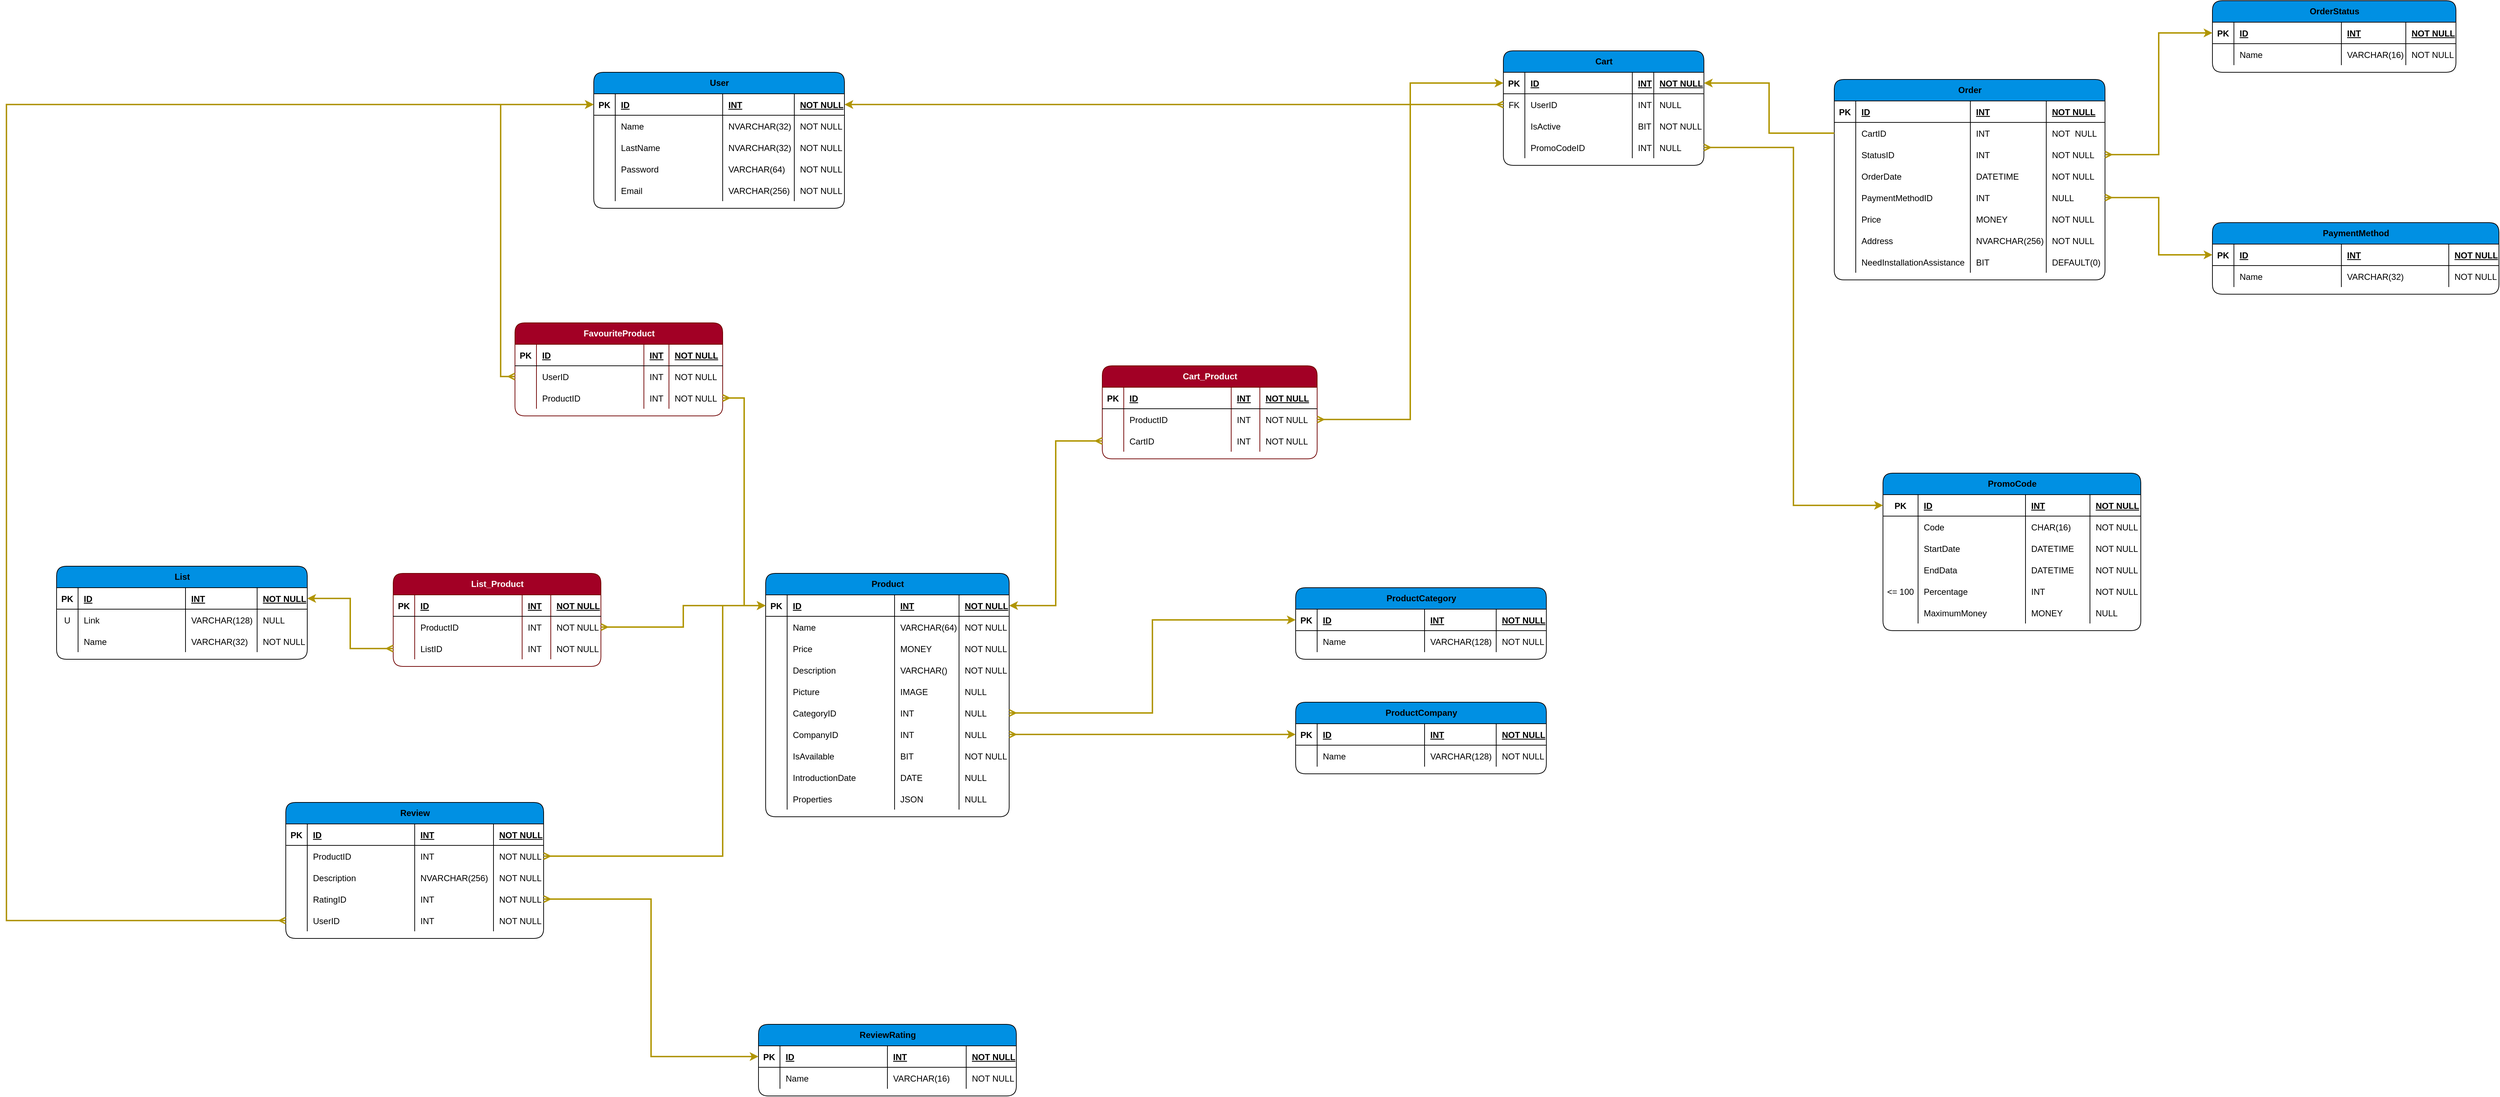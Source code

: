 <mxfile>
    <diagram id="IBlVWCyyx5zm3W7XF3nq" name="Strona-1">
        <mxGraphModel dx="2183" dy="1033" grid="1" gridSize="10" guides="1" tooltips="1" connect="1" arrows="1" fold="1" page="1" pageScale="1" pageWidth="827" pageHeight="1169" math="0" shadow="0">
            <root>
                <mxCell id="0"/>
                <mxCell id="1" parent="0"/>
                <mxCell id="s4IGwTpLGq6pIfRY00dQ-5" value="User" style="shape=table;startSize=30;container=1;collapsible=1;childLayout=tableLayout;fixedRows=1;rowLines=0;fontStyle=1;align=center;resizeLast=1;rounded=1;fillColor=#0090E3;html=1;" parent="1" vertex="1">
                    <mxGeometry x="290" y="280" width="350" height="190" as="geometry"/>
                </mxCell>
                <mxCell id="s4IGwTpLGq6pIfRY00dQ-6" value="" style="shape=partialRectangle;collapsible=0;dropTarget=0;pointerEvents=0;fillColor=none;top=0;left=0;bottom=1;right=0;points=[[0,0.5],[1,0.5]];portConstraint=eastwest;" parent="s4IGwTpLGq6pIfRY00dQ-5" vertex="1">
                    <mxGeometry y="30" width="350" height="30" as="geometry"/>
                </mxCell>
                <mxCell id="s4IGwTpLGq6pIfRY00dQ-7" value="PK" style="shape=partialRectangle;connectable=0;fillColor=none;top=0;left=0;bottom=0;right=0;fontStyle=1;overflow=hidden;" parent="s4IGwTpLGq6pIfRY00dQ-6" vertex="1">
                    <mxGeometry width="30" height="30" as="geometry">
                        <mxRectangle width="30" height="30" as="alternateBounds"/>
                    </mxGeometry>
                </mxCell>
                <mxCell id="s4IGwTpLGq6pIfRY00dQ-8" value="ID" style="shape=partialRectangle;connectable=0;fillColor=none;top=0;left=0;bottom=0;right=0;align=left;spacingLeft=6;fontStyle=5;overflow=hidden;" parent="s4IGwTpLGq6pIfRY00dQ-6" vertex="1">
                    <mxGeometry x="30" width="150" height="30" as="geometry">
                        <mxRectangle width="150" height="30" as="alternateBounds"/>
                    </mxGeometry>
                </mxCell>
                <mxCell id="2" value="INT" style="shape=partialRectangle;connectable=0;fillColor=none;top=0;left=0;bottom=0;right=0;align=left;spacingLeft=6;fontStyle=5;overflow=hidden;" parent="s4IGwTpLGq6pIfRY00dQ-6" vertex="1">
                    <mxGeometry x="180" width="100" height="30" as="geometry">
                        <mxRectangle width="100" height="30" as="alternateBounds"/>
                    </mxGeometry>
                </mxCell>
                <mxCell id="91" value="NOT NULL" style="shape=partialRectangle;connectable=0;fillColor=none;top=0;left=0;bottom=0;right=0;align=left;spacingLeft=6;fontStyle=5;overflow=hidden;" parent="s4IGwTpLGq6pIfRY00dQ-6" vertex="1">
                    <mxGeometry x="280" width="70" height="30" as="geometry">
                        <mxRectangle width="70" height="30" as="alternateBounds"/>
                    </mxGeometry>
                </mxCell>
                <mxCell id="s4IGwTpLGq6pIfRY00dQ-9" value="" style="shape=partialRectangle;collapsible=0;dropTarget=0;pointerEvents=0;fillColor=none;top=0;left=0;bottom=0;right=0;points=[[0,0.5],[1,0.5]];portConstraint=eastwest;" parent="s4IGwTpLGq6pIfRY00dQ-5" vertex="1">
                    <mxGeometry y="60" width="350" height="30" as="geometry"/>
                </mxCell>
                <mxCell id="s4IGwTpLGq6pIfRY00dQ-10" value="" style="shape=partialRectangle;connectable=0;fillColor=none;top=0;left=0;bottom=0;right=0;editable=1;overflow=hidden;" parent="s4IGwTpLGq6pIfRY00dQ-9" vertex="1">
                    <mxGeometry width="30" height="30" as="geometry">
                        <mxRectangle width="30" height="30" as="alternateBounds"/>
                    </mxGeometry>
                </mxCell>
                <mxCell id="s4IGwTpLGq6pIfRY00dQ-11" value="Name" style="shape=partialRectangle;connectable=0;fillColor=none;top=0;left=0;bottom=0;right=0;align=left;spacingLeft=6;overflow=hidden;" parent="s4IGwTpLGq6pIfRY00dQ-9" vertex="1">
                    <mxGeometry x="30" width="150" height="30" as="geometry">
                        <mxRectangle width="150" height="30" as="alternateBounds"/>
                    </mxGeometry>
                </mxCell>
                <mxCell id="3" value="NVARCHAR(32)" style="shape=partialRectangle;connectable=0;fillColor=none;top=0;left=0;bottom=0;right=0;align=left;spacingLeft=6;overflow=hidden;" parent="s4IGwTpLGq6pIfRY00dQ-9" vertex="1">
                    <mxGeometry x="180" width="100" height="30" as="geometry">
                        <mxRectangle width="100" height="30" as="alternateBounds"/>
                    </mxGeometry>
                </mxCell>
                <mxCell id="92" value="NOT NULL" style="shape=partialRectangle;connectable=0;fillColor=none;top=0;left=0;bottom=0;right=0;align=left;spacingLeft=6;overflow=hidden;" parent="s4IGwTpLGq6pIfRY00dQ-9" vertex="1">
                    <mxGeometry x="280" width="70" height="30" as="geometry">
                        <mxRectangle width="70" height="30" as="alternateBounds"/>
                    </mxGeometry>
                </mxCell>
                <mxCell id="s4IGwTpLGq6pIfRY00dQ-12" value="" style="shape=partialRectangle;collapsible=0;dropTarget=0;pointerEvents=0;fillColor=none;top=0;left=0;bottom=0;right=0;points=[[0,0.5],[1,0.5]];portConstraint=eastwest;" parent="s4IGwTpLGq6pIfRY00dQ-5" vertex="1">
                    <mxGeometry y="90" width="350" height="30" as="geometry"/>
                </mxCell>
                <mxCell id="s4IGwTpLGq6pIfRY00dQ-13" value="" style="shape=partialRectangle;connectable=0;fillColor=none;top=0;left=0;bottom=0;right=0;editable=1;overflow=hidden;" parent="s4IGwTpLGq6pIfRY00dQ-12" vertex="1">
                    <mxGeometry width="30" height="30" as="geometry">
                        <mxRectangle width="30" height="30" as="alternateBounds"/>
                    </mxGeometry>
                </mxCell>
                <mxCell id="s4IGwTpLGq6pIfRY00dQ-14" value="LastName" style="shape=partialRectangle;connectable=0;fillColor=none;top=0;left=0;bottom=0;right=0;align=left;spacingLeft=6;overflow=hidden;" parent="s4IGwTpLGq6pIfRY00dQ-12" vertex="1">
                    <mxGeometry x="30" width="150" height="30" as="geometry">
                        <mxRectangle width="150" height="30" as="alternateBounds"/>
                    </mxGeometry>
                </mxCell>
                <mxCell id="4" value="NVARCHAR(32)" style="shape=partialRectangle;connectable=0;fillColor=none;top=0;left=0;bottom=0;right=0;align=left;spacingLeft=6;overflow=hidden;" parent="s4IGwTpLGq6pIfRY00dQ-12" vertex="1">
                    <mxGeometry x="180" width="100" height="30" as="geometry">
                        <mxRectangle width="100" height="30" as="alternateBounds"/>
                    </mxGeometry>
                </mxCell>
                <mxCell id="93" value="NOT NULL" style="shape=partialRectangle;connectable=0;fillColor=none;top=0;left=0;bottom=0;right=0;align=left;spacingLeft=6;overflow=hidden;" parent="s4IGwTpLGq6pIfRY00dQ-12" vertex="1">
                    <mxGeometry x="280" width="70" height="30" as="geometry">
                        <mxRectangle width="70" height="30" as="alternateBounds"/>
                    </mxGeometry>
                </mxCell>
                <mxCell id="s4IGwTpLGq6pIfRY00dQ-15" value="" style="shape=partialRectangle;collapsible=0;dropTarget=0;pointerEvents=0;fillColor=none;top=0;left=0;bottom=0;right=0;points=[[0,0.5],[1,0.5]];portConstraint=eastwest;" parent="s4IGwTpLGq6pIfRY00dQ-5" vertex="1">
                    <mxGeometry y="120" width="350" height="30" as="geometry"/>
                </mxCell>
                <mxCell id="s4IGwTpLGq6pIfRY00dQ-16" value="" style="shape=partialRectangle;connectable=0;fillColor=none;top=0;left=0;bottom=0;right=0;editable=1;overflow=hidden;" parent="s4IGwTpLGq6pIfRY00dQ-15" vertex="1">
                    <mxGeometry width="30" height="30" as="geometry">
                        <mxRectangle width="30" height="30" as="alternateBounds"/>
                    </mxGeometry>
                </mxCell>
                <mxCell id="s4IGwTpLGq6pIfRY00dQ-17" value="Password" style="shape=partialRectangle;connectable=0;fillColor=none;top=0;left=0;bottom=0;right=0;align=left;spacingLeft=6;overflow=hidden;" parent="s4IGwTpLGq6pIfRY00dQ-15" vertex="1">
                    <mxGeometry x="30" width="150" height="30" as="geometry">
                        <mxRectangle width="150" height="30" as="alternateBounds"/>
                    </mxGeometry>
                </mxCell>
                <mxCell id="5" value="VARCHAR(64)" style="shape=partialRectangle;connectable=0;fillColor=none;top=0;left=0;bottom=0;right=0;align=left;spacingLeft=6;overflow=hidden;" parent="s4IGwTpLGq6pIfRY00dQ-15" vertex="1">
                    <mxGeometry x="180" width="100" height="30" as="geometry">
                        <mxRectangle width="100" height="30" as="alternateBounds"/>
                    </mxGeometry>
                </mxCell>
                <mxCell id="94" value="NOT NULL" style="shape=partialRectangle;connectable=0;fillColor=none;top=0;left=0;bottom=0;right=0;align=left;spacingLeft=6;overflow=hidden;" parent="s4IGwTpLGq6pIfRY00dQ-15" vertex="1">
                    <mxGeometry x="280" width="70" height="30" as="geometry">
                        <mxRectangle width="70" height="30" as="alternateBounds"/>
                    </mxGeometry>
                </mxCell>
                <mxCell id="s4IGwTpLGq6pIfRY00dQ-18" style="shape=partialRectangle;collapsible=0;dropTarget=0;pointerEvents=0;fillColor=none;top=0;left=0;bottom=0;right=0;points=[[0,0.5],[1,0.5]];portConstraint=eastwest;" parent="s4IGwTpLGq6pIfRY00dQ-5" vertex="1">
                    <mxGeometry y="150" width="350" height="30" as="geometry"/>
                </mxCell>
                <mxCell id="s4IGwTpLGq6pIfRY00dQ-19" style="shape=partialRectangle;connectable=0;fillColor=none;top=0;left=0;bottom=0;right=0;editable=1;overflow=hidden;" parent="s4IGwTpLGq6pIfRY00dQ-18" vertex="1">
                    <mxGeometry width="30" height="30" as="geometry">
                        <mxRectangle width="30" height="30" as="alternateBounds"/>
                    </mxGeometry>
                </mxCell>
                <mxCell id="s4IGwTpLGq6pIfRY00dQ-20" value="Email" style="shape=partialRectangle;connectable=0;fillColor=none;top=0;left=0;bottom=0;right=0;align=left;spacingLeft=6;overflow=hidden;" parent="s4IGwTpLGq6pIfRY00dQ-18" vertex="1">
                    <mxGeometry x="30" width="150" height="30" as="geometry">
                        <mxRectangle width="150" height="30" as="alternateBounds"/>
                    </mxGeometry>
                </mxCell>
                <mxCell id="6" value="VARCHAR(256)" style="shape=partialRectangle;connectable=0;fillColor=none;top=0;left=0;bottom=0;right=0;align=left;spacingLeft=6;overflow=hidden;" parent="s4IGwTpLGq6pIfRY00dQ-18" vertex="1">
                    <mxGeometry x="180" width="100" height="30" as="geometry">
                        <mxRectangle width="100" height="30" as="alternateBounds"/>
                    </mxGeometry>
                </mxCell>
                <mxCell id="95" value="NOT NULL" style="shape=partialRectangle;connectable=0;fillColor=none;top=0;left=0;bottom=0;right=0;align=left;spacingLeft=6;overflow=hidden;" parent="s4IGwTpLGq6pIfRY00dQ-18" vertex="1">
                    <mxGeometry x="280" width="70" height="30" as="geometry">
                        <mxRectangle width="70" height="30" as="alternateBounds"/>
                    </mxGeometry>
                </mxCell>
                <mxCell id="s4IGwTpLGq6pIfRY00dQ-21" value="Cart" style="shape=table;startSize=30;container=1;collapsible=1;childLayout=tableLayout;fixedRows=1;rowLines=0;fontStyle=1;align=center;resizeLast=1;rounded=1;fillColor=#0090E3;html=1;" parent="1" vertex="1">
                    <mxGeometry x="1560" y="250" width="280" height="160" as="geometry"/>
                </mxCell>
                <mxCell id="s4IGwTpLGq6pIfRY00dQ-22" value="" style="shape=partialRectangle;collapsible=0;dropTarget=0;pointerEvents=0;fillColor=none;top=0;left=0;bottom=1;right=0;points=[[0,0.5],[1,0.5]];portConstraint=eastwest;" parent="s4IGwTpLGq6pIfRY00dQ-21" vertex="1">
                    <mxGeometry y="30" width="280" height="30" as="geometry"/>
                </mxCell>
                <mxCell id="s4IGwTpLGq6pIfRY00dQ-23" value="PK" style="shape=partialRectangle;connectable=0;fillColor=none;top=0;left=0;bottom=0;right=0;fontStyle=1;overflow=hidden;" parent="s4IGwTpLGq6pIfRY00dQ-22" vertex="1">
                    <mxGeometry width="30" height="30" as="geometry">
                        <mxRectangle width="30" height="30" as="alternateBounds"/>
                    </mxGeometry>
                </mxCell>
                <mxCell id="s4IGwTpLGq6pIfRY00dQ-24" value="ID" style="shape=partialRectangle;connectable=0;fillColor=none;top=0;left=0;bottom=0;right=0;align=left;spacingLeft=6;fontStyle=5;overflow=hidden;" parent="s4IGwTpLGq6pIfRY00dQ-22" vertex="1">
                    <mxGeometry x="30" width="150" height="30" as="geometry">
                        <mxRectangle width="150" height="30" as="alternateBounds"/>
                    </mxGeometry>
                </mxCell>
                <mxCell id="10" value="INT" style="shape=partialRectangle;connectable=0;fillColor=none;top=0;left=0;bottom=0;right=0;align=left;spacingLeft=6;fontStyle=5;overflow=hidden;" parent="s4IGwTpLGq6pIfRY00dQ-22" vertex="1">
                    <mxGeometry x="180" width="30" height="30" as="geometry">
                        <mxRectangle width="30" height="30" as="alternateBounds"/>
                    </mxGeometry>
                </mxCell>
                <mxCell id="96" value="NOT NULL" style="shape=partialRectangle;connectable=0;fillColor=none;top=0;left=0;bottom=0;right=0;align=left;spacingLeft=6;fontStyle=5;overflow=hidden;" parent="s4IGwTpLGq6pIfRY00dQ-22" vertex="1">
                    <mxGeometry x="210" width="70" height="30" as="geometry">
                        <mxRectangle width="70" height="30" as="alternateBounds"/>
                    </mxGeometry>
                </mxCell>
                <mxCell id="s4IGwTpLGq6pIfRY00dQ-25" value="" style="shape=partialRectangle;collapsible=0;dropTarget=0;pointerEvents=0;fillColor=none;top=0;left=0;bottom=0;right=0;points=[[0,0.5],[1,0.5]];portConstraint=eastwest;" parent="s4IGwTpLGq6pIfRY00dQ-21" vertex="1">
                    <mxGeometry y="60" width="280" height="30" as="geometry"/>
                </mxCell>
                <mxCell id="s4IGwTpLGq6pIfRY00dQ-26" value="FK" style="shape=partialRectangle;connectable=0;fillColor=none;top=0;left=0;bottom=0;right=0;editable=1;overflow=hidden;" parent="s4IGwTpLGq6pIfRY00dQ-25" vertex="1">
                    <mxGeometry width="30" height="30" as="geometry">
                        <mxRectangle width="30" height="30" as="alternateBounds"/>
                    </mxGeometry>
                </mxCell>
                <mxCell id="s4IGwTpLGq6pIfRY00dQ-27" value="UserID" style="shape=partialRectangle;connectable=0;fillColor=none;top=0;left=0;bottom=0;right=0;align=left;spacingLeft=6;overflow=hidden;" parent="s4IGwTpLGq6pIfRY00dQ-25" vertex="1">
                    <mxGeometry x="30" width="150" height="30" as="geometry">
                        <mxRectangle width="150" height="30" as="alternateBounds"/>
                    </mxGeometry>
                </mxCell>
                <mxCell id="11" value="INT" style="shape=partialRectangle;connectable=0;fillColor=none;top=0;left=0;bottom=0;right=0;align=left;spacingLeft=6;overflow=hidden;" parent="s4IGwTpLGq6pIfRY00dQ-25" vertex="1">
                    <mxGeometry x="180" width="30" height="30" as="geometry">
                        <mxRectangle width="30" height="30" as="alternateBounds"/>
                    </mxGeometry>
                </mxCell>
                <mxCell id="97" value="NULL" style="shape=partialRectangle;connectable=0;fillColor=none;top=0;left=0;bottom=0;right=0;align=left;spacingLeft=6;overflow=hidden;" parent="s4IGwTpLGq6pIfRY00dQ-25" vertex="1">
                    <mxGeometry x="210" width="70" height="30" as="geometry">
                        <mxRectangle width="70" height="30" as="alternateBounds"/>
                    </mxGeometry>
                </mxCell>
                <mxCell id="s4IGwTpLGq6pIfRY00dQ-28" value="" style="shape=partialRectangle;collapsible=0;dropTarget=0;pointerEvents=0;fillColor=none;top=0;left=0;bottom=0;right=0;points=[[0,0.5],[1,0.5]];portConstraint=eastwest;" parent="s4IGwTpLGq6pIfRY00dQ-21" vertex="1">
                    <mxGeometry y="90" width="280" height="30" as="geometry"/>
                </mxCell>
                <mxCell id="s4IGwTpLGq6pIfRY00dQ-29" value="" style="shape=partialRectangle;connectable=0;fillColor=none;top=0;left=0;bottom=0;right=0;editable=1;overflow=hidden;" parent="s4IGwTpLGq6pIfRY00dQ-28" vertex="1">
                    <mxGeometry width="30" height="30" as="geometry">
                        <mxRectangle width="30" height="30" as="alternateBounds"/>
                    </mxGeometry>
                </mxCell>
                <mxCell id="s4IGwTpLGq6pIfRY00dQ-30" value="IsActive" style="shape=partialRectangle;connectable=0;fillColor=none;top=0;left=0;bottom=0;right=0;align=left;spacingLeft=6;overflow=hidden;" parent="s4IGwTpLGq6pIfRY00dQ-28" vertex="1">
                    <mxGeometry x="30" width="150" height="30" as="geometry">
                        <mxRectangle width="150" height="30" as="alternateBounds"/>
                    </mxGeometry>
                </mxCell>
                <mxCell id="12" value="BIT" style="shape=partialRectangle;connectable=0;fillColor=none;top=0;left=0;bottom=0;right=0;align=left;spacingLeft=6;overflow=hidden;" parent="s4IGwTpLGq6pIfRY00dQ-28" vertex="1">
                    <mxGeometry x="180" width="30" height="30" as="geometry">
                        <mxRectangle width="30" height="30" as="alternateBounds"/>
                    </mxGeometry>
                </mxCell>
                <mxCell id="98" value="NOT NULL" style="shape=partialRectangle;connectable=0;fillColor=none;top=0;left=0;bottom=0;right=0;align=left;spacingLeft=6;overflow=hidden;" parent="s4IGwTpLGq6pIfRY00dQ-28" vertex="1">
                    <mxGeometry x="210" width="70" height="30" as="geometry">
                        <mxRectangle width="70" height="30" as="alternateBounds"/>
                    </mxGeometry>
                </mxCell>
                <mxCell id="QkyekhMWafhGPZv_Ovld-57" style="shape=partialRectangle;collapsible=0;dropTarget=0;pointerEvents=0;fillColor=none;top=0;left=0;bottom=0;right=0;points=[[0,0.5],[1,0.5]];portConstraint=eastwest;" parent="s4IGwTpLGq6pIfRY00dQ-21" vertex="1">
                    <mxGeometry y="120" width="280" height="30" as="geometry"/>
                </mxCell>
                <mxCell id="QkyekhMWafhGPZv_Ovld-58" style="shape=partialRectangle;connectable=0;fillColor=none;top=0;left=0;bottom=0;right=0;editable=1;overflow=hidden;" parent="QkyekhMWafhGPZv_Ovld-57" vertex="1">
                    <mxGeometry width="30" height="30" as="geometry">
                        <mxRectangle width="30" height="30" as="alternateBounds"/>
                    </mxGeometry>
                </mxCell>
                <mxCell id="QkyekhMWafhGPZv_Ovld-59" value="PromoCodeID" style="shape=partialRectangle;connectable=0;fillColor=none;top=0;left=0;bottom=0;right=0;align=left;spacingLeft=6;overflow=hidden;" parent="QkyekhMWafhGPZv_Ovld-57" vertex="1">
                    <mxGeometry x="30" width="150" height="30" as="geometry">
                        <mxRectangle width="150" height="30" as="alternateBounds"/>
                    </mxGeometry>
                </mxCell>
                <mxCell id="13" value="INT" style="shape=partialRectangle;connectable=0;fillColor=none;top=0;left=0;bottom=0;right=0;align=left;spacingLeft=6;overflow=hidden;" parent="QkyekhMWafhGPZv_Ovld-57" vertex="1">
                    <mxGeometry x="180" width="30" height="30" as="geometry">
                        <mxRectangle width="30" height="30" as="alternateBounds"/>
                    </mxGeometry>
                </mxCell>
                <mxCell id="99" value="NULL" style="shape=partialRectangle;connectable=0;fillColor=none;top=0;left=0;bottom=0;right=0;align=left;spacingLeft=6;overflow=hidden;" parent="QkyekhMWafhGPZv_Ovld-57" vertex="1">
                    <mxGeometry x="210" width="70" height="30" as="geometry">
                        <mxRectangle width="70" height="30" as="alternateBounds"/>
                    </mxGeometry>
                </mxCell>
                <mxCell id="s4IGwTpLGq6pIfRY00dQ-34" value="Product" style="shape=table;startSize=30;container=1;collapsible=1;childLayout=tableLayout;fixedRows=1;rowLines=0;fontStyle=1;align=center;resizeLast=1;rounded=1;fillColor=#0090E3;html=1;" parent="1" vertex="1">
                    <mxGeometry x="530" y="980" width="340" height="340" as="geometry"/>
                </mxCell>
                <mxCell id="s4IGwTpLGq6pIfRY00dQ-35" value="" style="shape=partialRectangle;collapsible=0;dropTarget=0;pointerEvents=0;fillColor=none;top=0;left=0;bottom=1;right=0;points=[[0,0.5],[1,0.5]];portConstraint=eastwest;" parent="s4IGwTpLGq6pIfRY00dQ-34" vertex="1">
                    <mxGeometry y="30" width="340" height="30" as="geometry"/>
                </mxCell>
                <mxCell id="s4IGwTpLGq6pIfRY00dQ-36" value="PK" style="shape=partialRectangle;connectable=0;fillColor=none;top=0;left=0;bottom=0;right=0;fontStyle=1;overflow=hidden;" parent="s4IGwTpLGq6pIfRY00dQ-35" vertex="1">
                    <mxGeometry width="30" height="30" as="geometry">
                        <mxRectangle width="30" height="30" as="alternateBounds"/>
                    </mxGeometry>
                </mxCell>
                <mxCell id="s4IGwTpLGq6pIfRY00dQ-37" value="ID" style="shape=partialRectangle;connectable=0;fillColor=none;top=0;left=0;bottom=0;right=0;align=left;spacingLeft=6;fontStyle=5;overflow=hidden;" parent="s4IGwTpLGq6pIfRY00dQ-35" vertex="1">
                    <mxGeometry x="30" width="150" height="30" as="geometry">
                        <mxRectangle width="150" height="30" as="alternateBounds"/>
                    </mxGeometry>
                </mxCell>
                <mxCell id="49" value="INT" style="shape=partialRectangle;connectable=0;fillColor=none;top=0;left=0;bottom=0;right=0;align=left;spacingLeft=6;fontStyle=5;overflow=hidden;" parent="s4IGwTpLGq6pIfRY00dQ-35" vertex="1">
                    <mxGeometry x="180" width="90" height="30" as="geometry">
                        <mxRectangle width="90" height="30" as="alternateBounds"/>
                    </mxGeometry>
                </mxCell>
                <mxCell id="125" value="NOT NULL" style="shape=partialRectangle;connectable=0;fillColor=none;top=0;left=0;bottom=0;right=0;align=left;spacingLeft=6;fontStyle=5;overflow=hidden;" parent="s4IGwTpLGq6pIfRY00dQ-35" vertex="1">
                    <mxGeometry x="270" width="70" height="30" as="geometry">
                        <mxRectangle width="70" height="30" as="alternateBounds"/>
                    </mxGeometry>
                </mxCell>
                <mxCell id="s4IGwTpLGq6pIfRY00dQ-38" value="" style="shape=partialRectangle;collapsible=0;dropTarget=0;pointerEvents=0;fillColor=none;top=0;left=0;bottom=0;right=0;points=[[0,0.5],[1,0.5]];portConstraint=eastwest;" parent="s4IGwTpLGq6pIfRY00dQ-34" vertex="1">
                    <mxGeometry y="60" width="340" height="30" as="geometry"/>
                </mxCell>
                <mxCell id="s4IGwTpLGq6pIfRY00dQ-39" value="" style="shape=partialRectangle;connectable=0;fillColor=none;top=0;left=0;bottom=0;right=0;editable=1;overflow=hidden;" parent="s4IGwTpLGq6pIfRY00dQ-38" vertex="1">
                    <mxGeometry width="30" height="30" as="geometry">
                        <mxRectangle width="30" height="30" as="alternateBounds"/>
                    </mxGeometry>
                </mxCell>
                <mxCell id="s4IGwTpLGq6pIfRY00dQ-40" value="Name" style="shape=partialRectangle;connectable=0;fillColor=none;top=0;left=0;bottom=0;right=0;align=left;spacingLeft=6;overflow=hidden;" parent="s4IGwTpLGq6pIfRY00dQ-38" vertex="1">
                    <mxGeometry x="30" width="150" height="30" as="geometry">
                        <mxRectangle width="150" height="30" as="alternateBounds"/>
                    </mxGeometry>
                </mxCell>
                <mxCell id="50" value="VARCHAR(64)" style="shape=partialRectangle;connectable=0;fillColor=none;top=0;left=0;bottom=0;right=0;align=left;spacingLeft=6;overflow=hidden;" parent="s4IGwTpLGq6pIfRY00dQ-38" vertex="1">
                    <mxGeometry x="180" width="90" height="30" as="geometry">
                        <mxRectangle width="90" height="30" as="alternateBounds"/>
                    </mxGeometry>
                </mxCell>
                <mxCell id="126" value="NOT NULL" style="shape=partialRectangle;connectable=0;fillColor=none;top=0;left=0;bottom=0;right=0;align=left;spacingLeft=6;overflow=hidden;" parent="s4IGwTpLGq6pIfRY00dQ-38" vertex="1">
                    <mxGeometry x="270" width="70" height="30" as="geometry">
                        <mxRectangle width="70" height="30" as="alternateBounds"/>
                    </mxGeometry>
                </mxCell>
                <mxCell id="QkyekhMWafhGPZv_Ovld-32" style="shape=partialRectangle;collapsible=0;dropTarget=0;pointerEvents=0;fillColor=none;top=0;left=0;bottom=0;right=0;points=[[0,0.5],[1,0.5]];portConstraint=eastwest;" parent="s4IGwTpLGq6pIfRY00dQ-34" vertex="1">
                    <mxGeometry y="90" width="340" height="30" as="geometry"/>
                </mxCell>
                <mxCell id="QkyekhMWafhGPZv_Ovld-33" style="shape=partialRectangle;connectable=0;fillColor=none;top=0;left=0;bottom=0;right=0;editable=1;overflow=hidden;" parent="QkyekhMWafhGPZv_Ovld-32" vertex="1">
                    <mxGeometry width="30" height="30" as="geometry">
                        <mxRectangle width="30" height="30" as="alternateBounds"/>
                    </mxGeometry>
                </mxCell>
                <mxCell id="QkyekhMWafhGPZv_Ovld-34" value="Price" style="shape=partialRectangle;connectable=0;fillColor=none;top=0;left=0;bottom=0;right=0;align=left;spacingLeft=6;overflow=hidden;" parent="QkyekhMWafhGPZv_Ovld-32" vertex="1">
                    <mxGeometry x="30" width="150" height="30" as="geometry">
                        <mxRectangle width="150" height="30" as="alternateBounds"/>
                    </mxGeometry>
                </mxCell>
                <mxCell id="51" value="MONEY" style="shape=partialRectangle;connectable=0;fillColor=none;top=0;left=0;bottom=0;right=0;align=left;spacingLeft=6;overflow=hidden;" parent="QkyekhMWafhGPZv_Ovld-32" vertex="1">
                    <mxGeometry x="180" width="90" height="30" as="geometry">
                        <mxRectangle width="90" height="30" as="alternateBounds"/>
                    </mxGeometry>
                </mxCell>
                <mxCell id="127" value="NOT NULL" style="shape=partialRectangle;connectable=0;fillColor=none;top=0;left=0;bottom=0;right=0;align=left;spacingLeft=6;overflow=hidden;" parent="QkyekhMWafhGPZv_Ovld-32" vertex="1">
                    <mxGeometry x="270" width="70" height="30" as="geometry">
                        <mxRectangle width="70" height="30" as="alternateBounds"/>
                    </mxGeometry>
                </mxCell>
                <mxCell id="s4IGwTpLGq6pIfRY00dQ-41" value="" style="shape=partialRectangle;collapsible=0;dropTarget=0;pointerEvents=0;fillColor=none;top=0;left=0;bottom=0;right=0;points=[[0,0.5],[1,0.5]];portConstraint=eastwest;" parent="s4IGwTpLGq6pIfRY00dQ-34" vertex="1">
                    <mxGeometry y="120" width="340" height="30" as="geometry"/>
                </mxCell>
                <mxCell id="s4IGwTpLGq6pIfRY00dQ-42" value="" style="shape=partialRectangle;connectable=0;fillColor=none;top=0;left=0;bottom=0;right=0;editable=1;overflow=hidden;" parent="s4IGwTpLGq6pIfRY00dQ-41" vertex="1">
                    <mxGeometry width="30" height="30" as="geometry">
                        <mxRectangle width="30" height="30" as="alternateBounds"/>
                    </mxGeometry>
                </mxCell>
                <mxCell id="s4IGwTpLGq6pIfRY00dQ-43" value="Description" style="shape=partialRectangle;connectable=0;fillColor=none;top=0;left=0;bottom=0;right=0;align=left;spacingLeft=6;overflow=hidden;" parent="s4IGwTpLGq6pIfRY00dQ-41" vertex="1">
                    <mxGeometry x="30" width="150" height="30" as="geometry">
                        <mxRectangle width="150" height="30" as="alternateBounds"/>
                    </mxGeometry>
                </mxCell>
                <mxCell id="52" value="VARCHAR()" style="shape=partialRectangle;connectable=0;fillColor=none;top=0;left=0;bottom=0;right=0;align=left;spacingLeft=6;overflow=hidden;" parent="s4IGwTpLGq6pIfRY00dQ-41" vertex="1">
                    <mxGeometry x="180" width="90" height="30" as="geometry">
                        <mxRectangle width="90" height="30" as="alternateBounds"/>
                    </mxGeometry>
                </mxCell>
                <mxCell id="128" value="NOT NULL" style="shape=partialRectangle;connectable=0;fillColor=none;top=0;left=0;bottom=0;right=0;align=left;spacingLeft=6;overflow=hidden;" parent="s4IGwTpLGq6pIfRY00dQ-41" vertex="1">
                    <mxGeometry x="270" width="70" height="30" as="geometry">
                        <mxRectangle width="70" height="30" as="alternateBounds"/>
                    </mxGeometry>
                </mxCell>
                <mxCell id="s4IGwTpLGq6pIfRY00dQ-44" value="" style="shape=partialRectangle;collapsible=0;dropTarget=0;pointerEvents=0;fillColor=none;top=0;left=0;bottom=0;right=0;points=[[0,0.5],[1,0.5]];portConstraint=eastwest;" parent="s4IGwTpLGq6pIfRY00dQ-34" vertex="1">
                    <mxGeometry y="150" width="340" height="30" as="geometry"/>
                </mxCell>
                <mxCell id="s4IGwTpLGq6pIfRY00dQ-45" value="" style="shape=partialRectangle;connectable=0;fillColor=none;top=0;left=0;bottom=0;right=0;editable=1;overflow=hidden;" parent="s4IGwTpLGq6pIfRY00dQ-44" vertex="1">
                    <mxGeometry width="30" height="30" as="geometry">
                        <mxRectangle width="30" height="30" as="alternateBounds"/>
                    </mxGeometry>
                </mxCell>
                <mxCell id="s4IGwTpLGq6pIfRY00dQ-46" value="Picture" style="shape=partialRectangle;connectable=0;fillColor=none;top=0;left=0;bottom=0;right=0;align=left;spacingLeft=6;overflow=hidden;" parent="s4IGwTpLGq6pIfRY00dQ-44" vertex="1">
                    <mxGeometry x="30" width="150" height="30" as="geometry">
                        <mxRectangle width="150" height="30" as="alternateBounds"/>
                    </mxGeometry>
                </mxCell>
                <mxCell id="53" value="IMAGE" style="shape=partialRectangle;connectable=0;fillColor=none;top=0;left=0;bottom=0;right=0;align=left;spacingLeft=6;overflow=hidden;" parent="s4IGwTpLGq6pIfRY00dQ-44" vertex="1">
                    <mxGeometry x="180" width="90" height="30" as="geometry">
                        <mxRectangle width="90" height="30" as="alternateBounds"/>
                    </mxGeometry>
                </mxCell>
                <mxCell id="129" value="NULL" style="shape=partialRectangle;connectable=0;fillColor=none;top=0;left=0;bottom=0;right=0;align=left;spacingLeft=6;overflow=hidden;" parent="s4IGwTpLGq6pIfRY00dQ-44" vertex="1">
                    <mxGeometry x="270" width="70" height="30" as="geometry">
                        <mxRectangle width="70" height="30" as="alternateBounds"/>
                    </mxGeometry>
                </mxCell>
                <mxCell id="QkyekhMWafhGPZv_Ovld-26" style="shape=partialRectangle;collapsible=0;dropTarget=0;pointerEvents=0;fillColor=none;top=0;left=0;bottom=0;right=0;points=[[0,0.5],[1,0.5]];portConstraint=eastwest;" parent="s4IGwTpLGq6pIfRY00dQ-34" vertex="1">
                    <mxGeometry y="180" width="340" height="30" as="geometry"/>
                </mxCell>
                <mxCell id="QkyekhMWafhGPZv_Ovld-27" style="shape=partialRectangle;connectable=0;fillColor=none;top=0;left=0;bottom=0;right=0;editable=1;overflow=hidden;" parent="QkyekhMWafhGPZv_Ovld-26" vertex="1">
                    <mxGeometry width="30" height="30" as="geometry">
                        <mxRectangle width="30" height="30" as="alternateBounds"/>
                    </mxGeometry>
                </mxCell>
                <mxCell id="QkyekhMWafhGPZv_Ovld-28" value="CategoryID" style="shape=partialRectangle;connectable=0;fillColor=none;top=0;left=0;bottom=0;right=0;align=left;spacingLeft=6;overflow=hidden;" parent="QkyekhMWafhGPZv_Ovld-26" vertex="1">
                    <mxGeometry x="30" width="150" height="30" as="geometry">
                        <mxRectangle width="150" height="30" as="alternateBounds"/>
                    </mxGeometry>
                </mxCell>
                <mxCell id="54" value="INT" style="shape=partialRectangle;connectable=0;fillColor=none;top=0;left=0;bottom=0;right=0;align=left;spacingLeft=6;overflow=hidden;" parent="QkyekhMWafhGPZv_Ovld-26" vertex="1">
                    <mxGeometry x="180" width="90" height="30" as="geometry">
                        <mxRectangle width="90" height="30" as="alternateBounds"/>
                    </mxGeometry>
                </mxCell>
                <mxCell id="130" value="NULL" style="shape=partialRectangle;connectable=0;fillColor=none;top=0;left=0;bottom=0;right=0;align=left;spacingLeft=6;overflow=hidden;" parent="QkyekhMWafhGPZv_Ovld-26" vertex="1">
                    <mxGeometry x="270" width="70" height="30" as="geometry">
                        <mxRectangle width="70" height="30" as="alternateBounds"/>
                    </mxGeometry>
                </mxCell>
                <mxCell id="QkyekhMWafhGPZv_Ovld-23" style="shape=partialRectangle;collapsible=0;dropTarget=0;pointerEvents=0;fillColor=none;top=0;left=0;bottom=0;right=0;points=[[0,0.5],[1,0.5]];portConstraint=eastwest;" parent="s4IGwTpLGq6pIfRY00dQ-34" vertex="1">
                    <mxGeometry y="210" width="340" height="30" as="geometry"/>
                </mxCell>
                <mxCell id="QkyekhMWafhGPZv_Ovld-24" style="shape=partialRectangle;connectable=0;fillColor=none;top=0;left=0;bottom=0;right=0;editable=1;overflow=hidden;" parent="QkyekhMWafhGPZv_Ovld-23" vertex="1">
                    <mxGeometry width="30" height="30" as="geometry">
                        <mxRectangle width="30" height="30" as="alternateBounds"/>
                    </mxGeometry>
                </mxCell>
                <mxCell id="QkyekhMWafhGPZv_Ovld-25" value="CompanyID" style="shape=partialRectangle;connectable=0;fillColor=none;top=0;left=0;bottom=0;right=0;align=left;spacingLeft=6;overflow=hidden;" parent="QkyekhMWafhGPZv_Ovld-23" vertex="1">
                    <mxGeometry x="30" width="150" height="30" as="geometry">
                        <mxRectangle width="150" height="30" as="alternateBounds"/>
                    </mxGeometry>
                </mxCell>
                <mxCell id="55" value="INT" style="shape=partialRectangle;connectable=0;fillColor=none;top=0;left=0;bottom=0;right=0;align=left;spacingLeft=6;overflow=hidden;" parent="QkyekhMWafhGPZv_Ovld-23" vertex="1">
                    <mxGeometry x="180" width="90" height="30" as="geometry">
                        <mxRectangle width="90" height="30" as="alternateBounds"/>
                    </mxGeometry>
                </mxCell>
                <mxCell id="131" value="NULL" style="shape=partialRectangle;connectable=0;fillColor=none;top=0;left=0;bottom=0;right=0;align=left;spacingLeft=6;overflow=hidden;" parent="QkyekhMWafhGPZv_Ovld-23" vertex="1">
                    <mxGeometry x="270" width="70" height="30" as="geometry">
                        <mxRectangle width="70" height="30" as="alternateBounds"/>
                    </mxGeometry>
                </mxCell>
                <mxCell id="Di6_3Bwf03HJVYYMg0nK-15" style="shape=partialRectangle;collapsible=0;dropTarget=0;pointerEvents=0;fillColor=none;top=0;left=0;bottom=0;right=0;points=[[0,0.5],[1,0.5]];portConstraint=eastwest;" parent="s4IGwTpLGq6pIfRY00dQ-34" vertex="1">
                    <mxGeometry y="240" width="340" height="30" as="geometry"/>
                </mxCell>
                <mxCell id="Di6_3Bwf03HJVYYMg0nK-16" style="shape=partialRectangle;connectable=0;fillColor=none;top=0;left=0;bottom=0;right=0;editable=1;overflow=hidden;" parent="Di6_3Bwf03HJVYYMg0nK-15" vertex="1">
                    <mxGeometry width="30" height="30" as="geometry">
                        <mxRectangle width="30" height="30" as="alternateBounds"/>
                    </mxGeometry>
                </mxCell>
                <mxCell id="Di6_3Bwf03HJVYYMg0nK-17" value="IsAvailable" style="shape=partialRectangle;connectable=0;fillColor=none;top=0;left=0;bottom=0;right=0;align=left;spacingLeft=6;overflow=hidden;" parent="Di6_3Bwf03HJVYYMg0nK-15" vertex="1">
                    <mxGeometry x="30" width="150" height="30" as="geometry">
                        <mxRectangle width="150" height="30" as="alternateBounds"/>
                    </mxGeometry>
                </mxCell>
                <mxCell id="56" value="BIT" style="shape=partialRectangle;connectable=0;fillColor=none;top=0;left=0;bottom=0;right=0;align=left;spacingLeft=6;overflow=hidden;" parent="Di6_3Bwf03HJVYYMg0nK-15" vertex="1">
                    <mxGeometry x="180" width="90" height="30" as="geometry">
                        <mxRectangle width="90" height="30" as="alternateBounds"/>
                    </mxGeometry>
                </mxCell>
                <mxCell id="132" value="NOT NULL" style="shape=partialRectangle;connectable=0;fillColor=none;top=0;left=0;bottom=0;right=0;align=left;spacingLeft=6;overflow=hidden;" parent="Di6_3Bwf03HJVYYMg0nK-15" vertex="1">
                    <mxGeometry x="270" width="70" height="30" as="geometry">
                        <mxRectangle width="70" height="30" as="alternateBounds"/>
                    </mxGeometry>
                </mxCell>
                <mxCell id="Di6_3Bwf03HJVYYMg0nK-18" style="shape=partialRectangle;collapsible=0;dropTarget=0;pointerEvents=0;fillColor=none;top=0;left=0;bottom=0;right=0;points=[[0,0.5],[1,0.5]];portConstraint=eastwest;" parent="s4IGwTpLGq6pIfRY00dQ-34" vertex="1">
                    <mxGeometry y="270" width="340" height="30" as="geometry"/>
                </mxCell>
                <mxCell id="Di6_3Bwf03HJVYYMg0nK-19" style="shape=partialRectangle;connectable=0;fillColor=none;top=0;left=0;bottom=0;right=0;editable=1;overflow=hidden;" parent="Di6_3Bwf03HJVYYMg0nK-18" vertex="1">
                    <mxGeometry width="30" height="30" as="geometry">
                        <mxRectangle width="30" height="30" as="alternateBounds"/>
                    </mxGeometry>
                </mxCell>
                <mxCell id="Di6_3Bwf03HJVYYMg0nK-20" value="IntroductionDate" style="shape=partialRectangle;connectable=0;fillColor=none;top=0;left=0;bottom=0;right=0;align=left;spacingLeft=6;overflow=hidden;" parent="Di6_3Bwf03HJVYYMg0nK-18" vertex="1">
                    <mxGeometry x="30" width="150" height="30" as="geometry">
                        <mxRectangle width="150" height="30" as="alternateBounds"/>
                    </mxGeometry>
                </mxCell>
                <mxCell id="57" value="DATE" style="shape=partialRectangle;connectable=0;fillColor=none;top=0;left=0;bottom=0;right=0;align=left;spacingLeft=6;overflow=hidden;" parent="Di6_3Bwf03HJVYYMg0nK-18" vertex="1">
                    <mxGeometry x="180" width="90" height="30" as="geometry">
                        <mxRectangle width="90" height="30" as="alternateBounds"/>
                    </mxGeometry>
                </mxCell>
                <mxCell id="133" value="NULL" style="shape=partialRectangle;connectable=0;fillColor=none;top=0;left=0;bottom=0;right=0;align=left;spacingLeft=6;overflow=hidden;" parent="Di6_3Bwf03HJVYYMg0nK-18" vertex="1">
                    <mxGeometry x="270" width="70" height="30" as="geometry">
                        <mxRectangle width="70" height="30" as="alternateBounds"/>
                    </mxGeometry>
                </mxCell>
                <mxCell id="Di6_3Bwf03HJVYYMg0nK-21" style="shape=partialRectangle;collapsible=0;dropTarget=0;pointerEvents=0;fillColor=none;top=0;left=0;bottom=0;right=0;points=[[0,0.5],[1,0.5]];portConstraint=eastwest;" parent="s4IGwTpLGq6pIfRY00dQ-34" vertex="1">
                    <mxGeometry y="300" width="340" height="30" as="geometry"/>
                </mxCell>
                <mxCell id="Di6_3Bwf03HJVYYMg0nK-22" style="shape=partialRectangle;connectable=0;fillColor=none;top=0;left=0;bottom=0;right=0;editable=1;overflow=hidden;" parent="Di6_3Bwf03HJVYYMg0nK-21" vertex="1">
                    <mxGeometry width="30" height="30" as="geometry">
                        <mxRectangle width="30" height="30" as="alternateBounds"/>
                    </mxGeometry>
                </mxCell>
                <mxCell id="Di6_3Bwf03HJVYYMg0nK-23" value="Properties" style="shape=partialRectangle;connectable=0;fillColor=none;top=0;left=0;bottom=0;right=0;align=left;spacingLeft=6;overflow=hidden;" parent="Di6_3Bwf03HJVYYMg0nK-21" vertex="1">
                    <mxGeometry x="30" width="150" height="30" as="geometry">
                        <mxRectangle width="150" height="30" as="alternateBounds"/>
                    </mxGeometry>
                </mxCell>
                <mxCell id="58" value="JSON" style="shape=partialRectangle;connectable=0;fillColor=none;top=0;left=0;bottom=0;right=0;align=left;spacingLeft=6;overflow=hidden;" parent="Di6_3Bwf03HJVYYMg0nK-21" vertex="1">
                    <mxGeometry x="180" width="90" height="30" as="geometry">
                        <mxRectangle width="90" height="30" as="alternateBounds"/>
                    </mxGeometry>
                </mxCell>
                <mxCell id="134" value="NULL" style="shape=partialRectangle;connectable=0;fillColor=none;top=0;left=0;bottom=0;right=0;align=left;spacingLeft=6;overflow=hidden;" parent="Di6_3Bwf03HJVYYMg0nK-21" vertex="1">
                    <mxGeometry x="270" width="70" height="30" as="geometry">
                        <mxRectangle width="70" height="30" as="alternateBounds"/>
                    </mxGeometry>
                </mxCell>
                <mxCell id="s4IGwTpLGq6pIfRY00dQ-47" style="edgeStyle=orthogonalEdgeStyle;rounded=0;orthogonalLoop=1;jettySize=auto;html=1;exitX=0;exitY=0.5;exitDx=0;exitDy=0;entryX=1;entryY=0.5;entryDx=0;entryDy=0;startArrow=ERmany;startFill=0;fillColor=#e3c800;strokeColor=#B09500;strokeWidth=2;" parent="1" source="s4IGwTpLGq6pIfRY00dQ-25" target="s4IGwTpLGq6pIfRY00dQ-6" edge="1">
                    <mxGeometry relative="1" as="geometry"/>
                </mxCell>
                <mxCell id="s4IGwTpLGq6pIfRY00dQ-48" value="List" style="shape=table;startSize=30;container=1;collapsible=1;childLayout=tableLayout;fixedRows=1;rowLines=0;fontStyle=1;align=center;resizeLast=1;rounded=1;fillColor=#0090E3;html=1;" parent="1" vertex="1">
                    <mxGeometry x="-460" y="970" width="350" height="130" as="geometry"/>
                </mxCell>
                <mxCell id="s4IGwTpLGq6pIfRY00dQ-49" value="" style="shape=partialRectangle;collapsible=0;dropTarget=0;pointerEvents=0;fillColor=none;top=0;left=0;bottom=1;right=0;points=[[0,0.5],[1,0.5]];portConstraint=eastwest;" parent="s4IGwTpLGq6pIfRY00dQ-48" vertex="1">
                    <mxGeometry y="30" width="350" height="30" as="geometry"/>
                </mxCell>
                <mxCell id="s4IGwTpLGq6pIfRY00dQ-50" value="PK" style="shape=partialRectangle;connectable=0;fillColor=none;top=0;left=0;bottom=0;right=0;fontStyle=1;overflow=hidden;" parent="s4IGwTpLGq6pIfRY00dQ-49" vertex="1">
                    <mxGeometry width="30" height="30" as="geometry">
                        <mxRectangle width="30" height="30" as="alternateBounds"/>
                    </mxGeometry>
                </mxCell>
                <mxCell id="s4IGwTpLGq6pIfRY00dQ-51" value="ID" style="shape=partialRectangle;connectable=0;fillColor=none;top=0;left=0;bottom=0;right=0;align=left;spacingLeft=6;fontStyle=5;overflow=hidden;" parent="s4IGwTpLGq6pIfRY00dQ-49" vertex="1">
                    <mxGeometry x="30" width="150" height="30" as="geometry">
                        <mxRectangle width="150" height="30" as="alternateBounds"/>
                    </mxGeometry>
                </mxCell>
                <mxCell id="39" value="INT" style="shape=partialRectangle;connectable=0;fillColor=none;top=0;left=0;bottom=0;right=0;align=left;spacingLeft=6;fontStyle=5;overflow=hidden;" parent="s4IGwTpLGq6pIfRY00dQ-49" vertex="1">
                    <mxGeometry x="180" width="100" height="30" as="geometry">
                        <mxRectangle width="100" height="30" as="alternateBounds"/>
                    </mxGeometry>
                </mxCell>
                <mxCell id="141" value="NOT NULL" style="shape=partialRectangle;connectable=0;fillColor=none;top=0;left=0;bottom=0;right=0;align=left;spacingLeft=6;fontStyle=5;overflow=hidden;" parent="s4IGwTpLGq6pIfRY00dQ-49" vertex="1">
                    <mxGeometry x="280" width="70" height="30" as="geometry">
                        <mxRectangle width="70" height="30" as="alternateBounds"/>
                    </mxGeometry>
                </mxCell>
                <mxCell id="s4IGwTpLGq6pIfRY00dQ-52" value="" style="shape=partialRectangle;collapsible=0;dropTarget=0;pointerEvents=0;fillColor=none;top=0;left=0;bottom=0;right=0;points=[[0,0.5],[1,0.5]];portConstraint=eastwest;" parent="s4IGwTpLGq6pIfRY00dQ-48" vertex="1">
                    <mxGeometry y="60" width="350" height="30" as="geometry"/>
                </mxCell>
                <mxCell id="s4IGwTpLGq6pIfRY00dQ-53" value="U" style="shape=partialRectangle;connectable=0;fillColor=none;top=0;left=0;bottom=0;right=0;editable=1;overflow=hidden;" parent="s4IGwTpLGq6pIfRY00dQ-52" vertex="1">
                    <mxGeometry width="30" height="30" as="geometry">
                        <mxRectangle width="30" height="30" as="alternateBounds"/>
                    </mxGeometry>
                </mxCell>
                <mxCell id="s4IGwTpLGq6pIfRY00dQ-54" value="Link" style="shape=partialRectangle;connectable=0;fillColor=none;top=0;left=0;bottom=0;right=0;align=left;spacingLeft=6;overflow=hidden;" parent="s4IGwTpLGq6pIfRY00dQ-52" vertex="1">
                    <mxGeometry x="30" width="150" height="30" as="geometry">
                        <mxRectangle width="150" height="30" as="alternateBounds"/>
                    </mxGeometry>
                </mxCell>
                <mxCell id="40" value="VARCHAR(128)" style="shape=partialRectangle;connectable=0;fillColor=none;top=0;left=0;bottom=0;right=0;align=left;spacingLeft=6;overflow=hidden;" parent="s4IGwTpLGq6pIfRY00dQ-52" vertex="1">
                    <mxGeometry x="180" width="100" height="30" as="geometry">
                        <mxRectangle width="100" height="30" as="alternateBounds"/>
                    </mxGeometry>
                </mxCell>
                <mxCell id="142" value="NULL" style="shape=partialRectangle;connectable=0;fillColor=none;top=0;left=0;bottom=0;right=0;align=left;spacingLeft=6;overflow=hidden;" parent="s4IGwTpLGq6pIfRY00dQ-52" vertex="1">
                    <mxGeometry x="280" width="70" height="30" as="geometry">
                        <mxRectangle width="70" height="30" as="alternateBounds"/>
                    </mxGeometry>
                </mxCell>
                <mxCell id="s4IGwTpLGq6pIfRY00dQ-55" value="" style="shape=partialRectangle;collapsible=0;dropTarget=0;pointerEvents=0;fillColor=none;top=0;left=0;bottom=0;right=0;points=[[0,0.5],[1,0.5]];portConstraint=eastwest;" parent="s4IGwTpLGq6pIfRY00dQ-48" vertex="1">
                    <mxGeometry y="90" width="350" height="30" as="geometry"/>
                </mxCell>
                <mxCell id="s4IGwTpLGq6pIfRY00dQ-56" value="" style="shape=partialRectangle;connectable=0;fillColor=none;top=0;left=0;bottom=0;right=0;editable=1;overflow=hidden;" parent="s4IGwTpLGq6pIfRY00dQ-55" vertex="1">
                    <mxGeometry width="30" height="30" as="geometry">
                        <mxRectangle width="30" height="30" as="alternateBounds"/>
                    </mxGeometry>
                </mxCell>
                <mxCell id="s4IGwTpLGq6pIfRY00dQ-57" value="Name" style="shape=partialRectangle;connectable=0;fillColor=none;top=0;left=0;bottom=0;right=0;align=left;spacingLeft=6;overflow=hidden;" parent="s4IGwTpLGq6pIfRY00dQ-55" vertex="1">
                    <mxGeometry x="30" width="150" height="30" as="geometry">
                        <mxRectangle width="150" height="30" as="alternateBounds"/>
                    </mxGeometry>
                </mxCell>
                <mxCell id="41" value="VARCHAR(32)" style="shape=partialRectangle;connectable=0;fillColor=none;top=0;left=0;bottom=0;right=0;align=left;spacingLeft=6;overflow=hidden;" parent="s4IGwTpLGq6pIfRY00dQ-55" vertex="1">
                    <mxGeometry x="180" width="100" height="30" as="geometry">
                        <mxRectangle width="100" height="30" as="alternateBounds"/>
                    </mxGeometry>
                </mxCell>
                <mxCell id="143" value="NOT NULL" style="shape=partialRectangle;connectable=0;fillColor=none;top=0;left=0;bottom=0;right=0;align=left;spacingLeft=6;overflow=hidden;" parent="s4IGwTpLGq6pIfRY00dQ-55" vertex="1">
                    <mxGeometry x="280" width="70" height="30" as="geometry">
                        <mxRectangle width="70" height="30" as="alternateBounds"/>
                    </mxGeometry>
                </mxCell>
                <mxCell id="s4IGwTpLGq6pIfRY00dQ-61" value="Review" style="shape=table;startSize=30;container=1;collapsible=1;childLayout=tableLayout;fixedRows=1;rowLines=0;fontStyle=1;align=center;resizeLast=1;rounded=1;fillColor=#0090E3;html=1;" parent="1" vertex="1">
                    <mxGeometry x="-140" y="1300" width="360" height="190" as="geometry"/>
                </mxCell>
                <mxCell id="s4IGwTpLGq6pIfRY00dQ-62" value="" style="shape=partialRectangle;collapsible=0;dropTarget=0;pointerEvents=0;fillColor=none;top=0;left=0;bottom=1;right=0;points=[[0,0.5],[1,0.5]];portConstraint=eastwest;" parent="s4IGwTpLGq6pIfRY00dQ-61" vertex="1">
                    <mxGeometry y="30" width="360" height="30" as="geometry"/>
                </mxCell>
                <mxCell id="s4IGwTpLGq6pIfRY00dQ-63" value="PK" style="shape=partialRectangle;connectable=0;fillColor=none;top=0;left=0;bottom=0;right=0;fontStyle=1;overflow=hidden;" parent="s4IGwTpLGq6pIfRY00dQ-62" vertex="1">
                    <mxGeometry width="30" height="30" as="geometry">
                        <mxRectangle width="30" height="30" as="alternateBounds"/>
                    </mxGeometry>
                </mxCell>
                <mxCell id="s4IGwTpLGq6pIfRY00dQ-64" value="ID" style="shape=partialRectangle;connectable=0;fillColor=none;top=0;left=0;bottom=0;right=0;align=left;spacingLeft=6;fontStyle=5;overflow=hidden;" parent="s4IGwTpLGq6pIfRY00dQ-62" vertex="1">
                    <mxGeometry x="30" width="150" height="30" as="geometry">
                        <mxRectangle width="150" height="30" as="alternateBounds"/>
                    </mxGeometry>
                </mxCell>
                <mxCell id="59" value="INT" style="shape=partialRectangle;connectable=0;fillColor=none;top=0;left=0;bottom=0;right=0;align=left;spacingLeft=6;fontStyle=5;overflow=hidden;" parent="s4IGwTpLGq6pIfRY00dQ-62" vertex="1">
                    <mxGeometry x="180" width="110" height="30" as="geometry">
                        <mxRectangle width="110" height="30" as="alternateBounds"/>
                    </mxGeometry>
                </mxCell>
                <mxCell id="144" value="NOT NULL" style="shape=partialRectangle;connectable=0;fillColor=none;top=0;left=0;bottom=0;right=0;align=left;spacingLeft=6;fontStyle=5;overflow=hidden;" parent="s4IGwTpLGq6pIfRY00dQ-62" vertex="1">
                    <mxGeometry x="290" width="70" height="30" as="geometry">
                        <mxRectangle width="70" height="30" as="alternateBounds"/>
                    </mxGeometry>
                </mxCell>
                <mxCell id="s4IGwTpLGq6pIfRY00dQ-65" value="" style="shape=partialRectangle;collapsible=0;dropTarget=0;pointerEvents=0;fillColor=none;top=0;left=0;bottom=0;right=0;points=[[0,0.5],[1,0.5]];portConstraint=eastwest;" parent="s4IGwTpLGq6pIfRY00dQ-61" vertex="1">
                    <mxGeometry y="60" width="360" height="30" as="geometry"/>
                </mxCell>
                <mxCell id="s4IGwTpLGq6pIfRY00dQ-66" value="" style="shape=partialRectangle;connectable=0;fillColor=none;top=0;left=0;bottom=0;right=0;editable=1;overflow=hidden;" parent="s4IGwTpLGq6pIfRY00dQ-65" vertex="1">
                    <mxGeometry width="30" height="30" as="geometry">
                        <mxRectangle width="30" height="30" as="alternateBounds"/>
                    </mxGeometry>
                </mxCell>
                <mxCell id="s4IGwTpLGq6pIfRY00dQ-67" value="ProductID" style="shape=partialRectangle;connectable=0;fillColor=none;top=0;left=0;bottom=0;right=0;align=left;spacingLeft=6;overflow=hidden;" parent="s4IGwTpLGq6pIfRY00dQ-65" vertex="1">
                    <mxGeometry x="30" width="150" height="30" as="geometry">
                        <mxRectangle width="150" height="30" as="alternateBounds"/>
                    </mxGeometry>
                </mxCell>
                <mxCell id="60" value="INT" style="shape=partialRectangle;connectable=0;fillColor=none;top=0;left=0;bottom=0;right=0;align=left;spacingLeft=6;overflow=hidden;" parent="s4IGwTpLGq6pIfRY00dQ-65" vertex="1">
                    <mxGeometry x="180" width="110" height="30" as="geometry">
                        <mxRectangle width="110" height="30" as="alternateBounds"/>
                    </mxGeometry>
                </mxCell>
                <mxCell id="145" value="NOT NULL" style="shape=partialRectangle;connectable=0;fillColor=none;top=0;left=0;bottom=0;right=0;align=left;spacingLeft=6;overflow=hidden;" parent="s4IGwTpLGq6pIfRY00dQ-65" vertex="1">
                    <mxGeometry x="290" width="70" height="30" as="geometry">
                        <mxRectangle width="70" height="30" as="alternateBounds"/>
                    </mxGeometry>
                </mxCell>
                <mxCell id="s4IGwTpLGq6pIfRY00dQ-68" value="" style="shape=partialRectangle;collapsible=0;dropTarget=0;pointerEvents=0;fillColor=none;top=0;left=0;bottom=0;right=0;points=[[0,0.5],[1,0.5]];portConstraint=eastwest;" parent="s4IGwTpLGq6pIfRY00dQ-61" vertex="1">
                    <mxGeometry y="90" width="360" height="30" as="geometry"/>
                </mxCell>
                <mxCell id="s4IGwTpLGq6pIfRY00dQ-69" value="" style="shape=partialRectangle;connectable=0;fillColor=none;top=0;left=0;bottom=0;right=0;editable=1;overflow=hidden;" parent="s4IGwTpLGq6pIfRY00dQ-68" vertex="1">
                    <mxGeometry width="30" height="30" as="geometry">
                        <mxRectangle width="30" height="30" as="alternateBounds"/>
                    </mxGeometry>
                </mxCell>
                <mxCell id="s4IGwTpLGq6pIfRY00dQ-70" value="Description" style="shape=partialRectangle;connectable=0;fillColor=none;top=0;left=0;bottom=0;right=0;align=left;spacingLeft=6;overflow=hidden;" parent="s4IGwTpLGq6pIfRY00dQ-68" vertex="1">
                    <mxGeometry x="30" width="150" height="30" as="geometry">
                        <mxRectangle width="150" height="30" as="alternateBounds"/>
                    </mxGeometry>
                </mxCell>
                <mxCell id="61" value="NVARCHAR(256)" style="shape=partialRectangle;connectable=0;fillColor=none;top=0;left=0;bottom=0;right=0;align=left;spacingLeft=6;overflow=hidden;" parent="s4IGwTpLGq6pIfRY00dQ-68" vertex="1">
                    <mxGeometry x="180" width="110" height="30" as="geometry">
                        <mxRectangle width="110" height="30" as="alternateBounds"/>
                    </mxGeometry>
                </mxCell>
                <mxCell id="146" value="NOT NULL" style="shape=partialRectangle;connectable=0;fillColor=none;top=0;left=0;bottom=0;right=0;align=left;spacingLeft=6;overflow=hidden;" parent="s4IGwTpLGq6pIfRY00dQ-68" vertex="1">
                    <mxGeometry x="290" width="70" height="30" as="geometry">
                        <mxRectangle width="70" height="30" as="alternateBounds"/>
                    </mxGeometry>
                </mxCell>
                <mxCell id="s4IGwTpLGq6pIfRY00dQ-71" value="" style="shape=partialRectangle;collapsible=0;dropTarget=0;pointerEvents=0;fillColor=none;top=0;left=0;bottom=0;right=0;points=[[0,0.5],[1,0.5]];portConstraint=eastwest;" parent="s4IGwTpLGq6pIfRY00dQ-61" vertex="1">
                    <mxGeometry y="120" width="360" height="30" as="geometry"/>
                </mxCell>
                <mxCell id="s4IGwTpLGq6pIfRY00dQ-72" value="" style="shape=partialRectangle;connectable=0;fillColor=none;top=0;left=0;bottom=0;right=0;editable=1;overflow=hidden;" parent="s4IGwTpLGq6pIfRY00dQ-71" vertex="1">
                    <mxGeometry width="30" height="30" as="geometry">
                        <mxRectangle width="30" height="30" as="alternateBounds"/>
                    </mxGeometry>
                </mxCell>
                <mxCell id="s4IGwTpLGq6pIfRY00dQ-73" value="RatingID" style="shape=partialRectangle;connectable=0;fillColor=none;top=0;left=0;bottom=0;right=0;align=left;spacingLeft=6;overflow=hidden;" parent="s4IGwTpLGq6pIfRY00dQ-71" vertex="1">
                    <mxGeometry x="30" width="150" height="30" as="geometry">
                        <mxRectangle width="150" height="30" as="alternateBounds"/>
                    </mxGeometry>
                </mxCell>
                <mxCell id="62" value="INT" style="shape=partialRectangle;connectable=0;fillColor=none;top=0;left=0;bottom=0;right=0;align=left;spacingLeft=6;overflow=hidden;" parent="s4IGwTpLGq6pIfRY00dQ-71" vertex="1">
                    <mxGeometry x="180" width="110" height="30" as="geometry">
                        <mxRectangle width="110" height="30" as="alternateBounds"/>
                    </mxGeometry>
                </mxCell>
                <mxCell id="147" value="NOT NULL" style="shape=partialRectangle;connectable=0;fillColor=none;top=0;left=0;bottom=0;right=0;align=left;spacingLeft=6;overflow=hidden;" parent="s4IGwTpLGq6pIfRY00dQ-71" vertex="1">
                    <mxGeometry x="290" width="70" height="30" as="geometry">
                        <mxRectangle width="70" height="30" as="alternateBounds"/>
                    </mxGeometry>
                </mxCell>
                <mxCell id="QkyekhMWafhGPZv_Ovld-74" style="shape=partialRectangle;collapsible=0;dropTarget=0;pointerEvents=0;fillColor=none;top=0;left=0;bottom=0;right=0;points=[[0,0.5],[1,0.5]];portConstraint=eastwest;" parent="s4IGwTpLGq6pIfRY00dQ-61" vertex="1">
                    <mxGeometry y="150" width="360" height="30" as="geometry"/>
                </mxCell>
                <mxCell id="QkyekhMWafhGPZv_Ovld-75" style="shape=partialRectangle;connectable=0;fillColor=none;top=0;left=0;bottom=0;right=0;editable=1;overflow=hidden;" parent="QkyekhMWafhGPZv_Ovld-74" vertex="1">
                    <mxGeometry width="30" height="30" as="geometry">
                        <mxRectangle width="30" height="30" as="alternateBounds"/>
                    </mxGeometry>
                </mxCell>
                <mxCell id="QkyekhMWafhGPZv_Ovld-76" value="UserID" style="shape=partialRectangle;connectable=0;fillColor=none;top=0;left=0;bottom=0;right=0;align=left;spacingLeft=6;overflow=hidden;" parent="QkyekhMWafhGPZv_Ovld-74" vertex="1">
                    <mxGeometry x="30" width="150" height="30" as="geometry">
                        <mxRectangle width="150" height="30" as="alternateBounds"/>
                    </mxGeometry>
                </mxCell>
                <mxCell id="63" value="INT" style="shape=partialRectangle;connectable=0;fillColor=none;top=0;left=0;bottom=0;right=0;align=left;spacingLeft=6;overflow=hidden;" parent="QkyekhMWafhGPZv_Ovld-74" vertex="1">
                    <mxGeometry x="180" width="110" height="30" as="geometry">
                        <mxRectangle width="110" height="30" as="alternateBounds"/>
                    </mxGeometry>
                </mxCell>
                <mxCell id="148" value="NOT NULL" style="shape=partialRectangle;connectable=0;fillColor=none;top=0;left=0;bottom=0;right=0;align=left;spacingLeft=6;overflow=hidden;" parent="QkyekhMWafhGPZv_Ovld-74" vertex="1">
                    <mxGeometry x="290" width="70" height="30" as="geometry">
                        <mxRectangle width="70" height="30" as="alternateBounds"/>
                    </mxGeometry>
                </mxCell>
                <mxCell id="s4IGwTpLGq6pIfRY00dQ-74" style="edgeStyle=orthogonalEdgeStyle;rounded=0;orthogonalLoop=1;jettySize=auto;html=1;exitX=1;exitY=0.5;exitDx=0;exitDy=0;entryX=0;entryY=0.5;entryDx=0;entryDy=0;startArrow=ERmany;startFill=0;strokeColor=#B09500;strokeWidth=2;fillColor=#e3c800;" parent="1" source="s4IGwTpLGq6pIfRY00dQ-65" target="s4IGwTpLGq6pIfRY00dQ-35" edge="1">
                    <mxGeometry relative="1" as="geometry">
                        <Array as="points">
                            <mxPoint x="470" y="1375"/>
                            <mxPoint x="470" y="1025"/>
                        </Array>
                    </mxGeometry>
                </mxCell>
                <mxCell id="s4IGwTpLGq6pIfRY00dQ-75" value="Order" style="shape=table;startSize=30;container=1;collapsible=1;childLayout=tableLayout;fixedRows=1;rowLines=0;fontStyle=1;align=center;resizeLast=1;rounded=1;fillColor=#0090E3;html=1;" parent="1" vertex="1">
                    <mxGeometry x="2022" y="290" width="378" height="280" as="geometry"/>
                </mxCell>
                <mxCell id="s4IGwTpLGq6pIfRY00dQ-76" value="" style="shape=partialRectangle;collapsible=0;dropTarget=0;pointerEvents=0;fillColor=none;top=0;left=0;bottom=1;right=0;points=[[0,0.5],[1,0.5]];portConstraint=eastwest;" parent="s4IGwTpLGq6pIfRY00dQ-75" vertex="1">
                    <mxGeometry y="30" width="378" height="30" as="geometry"/>
                </mxCell>
                <mxCell id="s4IGwTpLGq6pIfRY00dQ-77" value="PK" style="shape=partialRectangle;connectable=0;fillColor=none;top=0;left=0;bottom=0;right=0;fontStyle=1;overflow=hidden;" parent="s4IGwTpLGq6pIfRY00dQ-76" vertex="1">
                    <mxGeometry width="30" height="30" as="geometry">
                        <mxRectangle width="30" height="30" as="alternateBounds"/>
                    </mxGeometry>
                </mxCell>
                <mxCell id="s4IGwTpLGq6pIfRY00dQ-78" value="ID" style="shape=partialRectangle;connectable=0;fillColor=none;top=0;left=0;bottom=0;right=0;align=left;spacingLeft=6;fontStyle=5;overflow=hidden;" parent="s4IGwTpLGq6pIfRY00dQ-76" vertex="1">
                    <mxGeometry x="30" width="160.0" height="30" as="geometry">
                        <mxRectangle width="160.0" height="30" as="alternateBounds"/>
                    </mxGeometry>
                </mxCell>
                <mxCell id="15" value="INT" style="shape=partialRectangle;connectable=0;fillColor=none;top=0;left=0;bottom=0;right=0;align=left;spacingLeft=6;fontStyle=5;overflow=hidden;" parent="s4IGwTpLGq6pIfRY00dQ-76" vertex="1">
                    <mxGeometry x="190.0" width="106.0" height="30" as="geometry">
                        <mxRectangle width="106.0" height="30" as="alternateBounds"/>
                    </mxGeometry>
                </mxCell>
                <mxCell id="100" value="NOT NULL" style="shape=partialRectangle;connectable=0;fillColor=none;top=0;left=0;bottom=0;right=0;align=left;spacingLeft=6;fontStyle=5;overflow=hidden;" parent="s4IGwTpLGq6pIfRY00dQ-76" vertex="1">
                    <mxGeometry x="296" width="82" height="30" as="geometry">
                        <mxRectangle width="82" height="30" as="alternateBounds"/>
                    </mxGeometry>
                </mxCell>
                <mxCell id="s4IGwTpLGq6pIfRY00dQ-79" value="" style="shape=partialRectangle;collapsible=0;dropTarget=0;pointerEvents=0;fillColor=none;top=0;left=0;bottom=0;right=0;points=[[0,0.5],[1,0.5]];portConstraint=eastwest;" parent="s4IGwTpLGq6pIfRY00dQ-75" vertex="1">
                    <mxGeometry y="60" width="378" height="30" as="geometry"/>
                </mxCell>
                <mxCell id="s4IGwTpLGq6pIfRY00dQ-80" value="" style="shape=partialRectangle;connectable=0;fillColor=none;top=0;left=0;bottom=0;right=0;editable=1;overflow=hidden;" parent="s4IGwTpLGq6pIfRY00dQ-79" vertex="1">
                    <mxGeometry width="30" height="30" as="geometry">
                        <mxRectangle width="30" height="30" as="alternateBounds"/>
                    </mxGeometry>
                </mxCell>
                <mxCell id="s4IGwTpLGq6pIfRY00dQ-81" value="CartID" style="shape=partialRectangle;connectable=0;fillColor=none;top=0;left=0;bottom=0;right=0;align=left;spacingLeft=6;overflow=hidden;" parent="s4IGwTpLGq6pIfRY00dQ-79" vertex="1">
                    <mxGeometry x="30" width="160.0" height="30" as="geometry">
                        <mxRectangle width="160.0" height="30" as="alternateBounds"/>
                    </mxGeometry>
                </mxCell>
                <mxCell id="16" value="INT" style="shape=partialRectangle;connectable=0;fillColor=none;top=0;left=0;bottom=0;right=0;align=left;spacingLeft=6;overflow=hidden;" parent="s4IGwTpLGq6pIfRY00dQ-79" vertex="1">
                    <mxGeometry x="190.0" width="106.0" height="30" as="geometry">
                        <mxRectangle width="106.0" height="30" as="alternateBounds"/>
                    </mxGeometry>
                </mxCell>
                <mxCell id="101" value="NOT  NULL" style="shape=partialRectangle;connectable=0;fillColor=none;top=0;left=0;bottom=0;right=0;align=left;spacingLeft=6;overflow=hidden;" parent="s4IGwTpLGq6pIfRY00dQ-79" vertex="1">
                    <mxGeometry x="296" width="82" height="30" as="geometry">
                        <mxRectangle width="82" height="30" as="alternateBounds"/>
                    </mxGeometry>
                </mxCell>
                <mxCell id="s4IGwTpLGq6pIfRY00dQ-82" value="" style="shape=partialRectangle;collapsible=0;dropTarget=0;pointerEvents=0;fillColor=none;top=0;left=0;bottom=0;right=0;points=[[0,0.5],[1,0.5]];portConstraint=eastwest;" parent="s4IGwTpLGq6pIfRY00dQ-75" vertex="1">
                    <mxGeometry y="90" width="378" height="30" as="geometry"/>
                </mxCell>
                <mxCell id="s4IGwTpLGq6pIfRY00dQ-83" value="" style="shape=partialRectangle;connectable=0;fillColor=none;top=0;left=0;bottom=0;right=0;editable=1;overflow=hidden;" parent="s4IGwTpLGq6pIfRY00dQ-82" vertex="1">
                    <mxGeometry width="30" height="30" as="geometry">
                        <mxRectangle width="30" height="30" as="alternateBounds"/>
                    </mxGeometry>
                </mxCell>
                <mxCell id="s4IGwTpLGq6pIfRY00dQ-84" value="StatusID" style="shape=partialRectangle;connectable=0;fillColor=none;top=0;left=0;bottom=0;right=0;align=left;spacingLeft=6;overflow=hidden;" parent="s4IGwTpLGq6pIfRY00dQ-82" vertex="1">
                    <mxGeometry x="30" width="160.0" height="30" as="geometry">
                        <mxRectangle width="160.0" height="30" as="alternateBounds"/>
                    </mxGeometry>
                </mxCell>
                <mxCell id="17" value="INT" style="shape=partialRectangle;connectable=0;fillColor=none;top=0;left=0;bottom=0;right=0;align=left;spacingLeft=6;overflow=hidden;" parent="s4IGwTpLGq6pIfRY00dQ-82" vertex="1">
                    <mxGeometry x="190.0" width="106.0" height="30" as="geometry">
                        <mxRectangle width="106.0" height="30" as="alternateBounds"/>
                    </mxGeometry>
                </mxCell>
                <mxCell id="102" value="NOT NULL" style="shape=partialRectangle;connectable=0;fillColor=none;top=0;left=0;bottom=0;right=0;align=left;spacingLeft=6;overflow=hidden;" parent="s4IGwTpLGq6pIfRY00dQ-82" vertex="1">
                    <mxGeometry x="296" width="82" height="30" as="geometry">
                        <mxRectangle width="82" height="30" as="alternateBounds"/>
                    </mxGeometry>
                </mxCell>
                <mxCell id="QkyekhMWafhGPZv_Ovld-35" style="shape=partialRectangle;collapsible=0;dropTarget=0;pointerEvents=0;fillColor=none;top=0;left=0;bottom=0;right=0;points=[[0,0.5],[1,0.5]];portConstraint=eastwest;" parent="s4IGwTpLGq6pIfRY00dQ-75" vertex="1">
                    <mxGeometry y="120" width="378" height="30" as="geometry"/>
                </mxCell>
                <mxCell id="QkyekhMWafhGPZv_Ovld-36" style="shape=partialRectangle;connectable=0;fillColor=none;top=0;left=0;bottom=0;right=0;editable=1;overflow=hidden;" parent="QkyekhMWafhGPZv_Ovld-35" vertex="1">
                    <mxGeometry width="30" height="30" as="geometry">
                        <mxRectangle width="30" height="30" as="alternateBounds"/>
                    </mxGeometry>
                </mxCell>
                <mxCell id="QkyekhMWafhGPZv_Ovld-37" value="OrderDate" style="shape=partialRectangle;connectable=0;fillColor=none;top=0;left=0;bottom=0;right=0;align=left;spacingLeft=6;overflow=hidden;" parent="QkyekhMWafhGPZv_Ovld-35" vertex="1">
                    <mxGeometry x="30" width="160.0" height="30" as="geometry">
                        <mxRectangle width="160.0" height="30" as="alternateBounds"/>
                    </mxGeometry>
                </mxCell>
                <mxCell id="18" value="DATETIME" style="shape=partialRectangle;connectable=0;fillColor=none;top=0;left=0;bottom=0;right=0;align=left;spacingLeft=6;overflow=hidden;" parent="QkyekhMWafhGPZv_Ovld-35" vertex="1">
                    <mxGeometry x="190.0" width="106.0" height="30" as="geometry">
                        <mxRectangle width="106.0" height="30" as="alternateBounds"/>
                    </mxGeometry>
                </mxCell>
                <mxCell id="103" value="NOT NULL" style="shape=partialRectangle;connectable=0;fillColor=none;top=0;left=0;bottom=0;right=0;align=left;spacingLeft=6;overflow=hidden;" parent="QkyekhMWafhGPZv_Ovld-35" vertex="1">
                    <mxGeometry x="296" width="82" height="30" as="geometry">
                        <mxRectangle width="82" height="30" as="alternateBounds"/>
                    </mxGeometry>
                </mxCell>
                <mxCell id="QkyekhMWafhGPZv_Ovld-38" style="shape=partialRectangle;collapsible=0;dropTarget=0;pointerEvents=0;fillColor=none;top=0;left=0;bottom=0;right=0;points=[[0,0.5],[1,0.5]];portConstraint=eastwest;" parent="s4IGwTpLGq6pIfRY00dQ-75" vertex="1">
                    <mxGeometry y="150" width="378" height="30" as="geometry"/>
                </mxCell>
                <mxCell id="QkyekhMWafhGPZv_Ovld-39" style="shape=partialRectangle;connectable=0;fillColor=none;top=0;left=0;bottom=0;right=0;editable=1;overflow=hidden;" parent="QkyekhMWafhGPZv_Ovld-38" vertex="1">
                    <mxGeometry width="30" height="30" as="geometry">
                        <mxRectangle width="30" height="30" as="alternateBounds"/>
                    </mxGeometry>
                </mxCell>
                <mxCell id="QkyekhMWafhGPZv_Ovld-40" value="PaymentMethodID" style="shape=partialRectangle;connectable=0;fillColor=none;top=0;left=0;bottom=0;right=0;align=left;spacingLeft=6;overflow=hidden;" parent="QkyekhMWafhGPZv_Ovld-38" vertex="1">
                    <mxGeometry x="30" width="160.0" height="30" as="geometry">
                        <mxRectangle width="160.0" height="30" as="alternateBounds"/>
                    </mxGeometry>
                </mxCell>
                <mxCell id="19" value="INT" style="shape=partialRectangle;connectable=0;fillColor=none;top=0;left=0;bottom=0;right=0;align=left;spacingLeft=6;overflow=hidden;" parent="QkyekhMWafhGPZv_Ovld-38" vertex="1">
                    <mxGeometry x="190.0" width="106.0" height="30" as="geometry">
                        <mxRectangle width="106.0" height="30" as="alternateBounds"/>
                    </mxGeometry>
                </mxCell>
                <mxCell id="104" value="NULL" style="shape=partialRectangle;connectable=0;fillColor=none;top=0;left=0;bottom=0;right=0;align=left;spacingLeft=6;overflow=hidden;" parent="QkyekhMWafhGPZv_Ovld-38" vertex="1">
                    <mxGeometry x="296" width="82" height="30" as="geometry">
                        <mxRectangle width="82" height="30" as="alternateBounds"/>
                    </mxGeometry>
                </mxCell>
                <mxCell id="QkyekhMWafhGPZv_Ovld-41" style="shape=partialRectangle;collapsible=0;dropTarget=0;pointerEvents=0;fillColor=none;top=0;left=0;bottom=0;right=0;points=[[0,0.5],[1,0.5]];portConstraint=eastwest;" parent="s4IGwTpLGq6pIfRY00dQ-75" vertex="1">
                    <mxGeometry y="180" width="378" height="30" as="geometry"/>
                </mxCell>
                <mxCell id="QkyekhMWafhGPZv_Ovld-42" style="shape=partialRectangle;connectable=0;fillColor=none;top=0;left=0;bottom=0;right=0;editable=1;overflow=hidden;" parent="QkyekhMWafhGPZv_Ovld-41" vertex="1">
                    <mxGeometry width="30" height="30" as="geometry">
                        <mxRectangle width="30" height="30" as="alternateBounds"/>
                    </mxGeometry>
                </mxCell>
                <mxCell id="QkyekhMWafhGPZv_Ovld-43" value="Price" style="shape=partialRectangle;connectable=0;fillColor=none;top=0;left=0;bottom=0;right=0;align=left;spacingLeft=6;overflow=hidden;" parent="QkyekhMWafhGPZv_Ovld-41" vertex="1">
                    <mxGeometry x="30" width="160.0" height="30" as="geometry">
                        <mxRectangle width="160.0" height="30" as="alternateBounds"/>
                    </mxGeometry>
                </mxCell>
                <mxCell id="20" value="MONEY" style="shape=partialRectangle;connectable=0;fillColor=none;top=0;left=0;bottom=0;right=0;align=left;spacingLeft=6;overflow=hidden;" parent="QkyekhMWafhGPZv_Ovld-41" vertex="1">
                    <mxGeometry x="190.0" width="106.0" height="30" as="geometry">
                        <mxRectangle width="106.0" height="30" as="alternateBounds"/>
                    </mxGeometry>
                </mxCell>
                <mxCell id="105" value="NOT NULL" style="shape=partialRectangle;connectable=0;fillColor=none;top=0;left=0;bottom=0;right=0;align=left;spacingLeft=6;overflow=hidden;" parent="QkyekhMWafhGPZv_Ovld-41" vertex="1">
                    <mxGeometry x="296" width="82" height="30" as="geometry">
                        <mxRectangle width="82" height="30" as="alternateBounds"/>
                    </mxGeometry>
                </mxCell>
                <mxCell id="Di6_3Bwf03HJVYYMg0nK-24" style="shape=partialRectangle;collapsible=0;dropTarget=0;pointerEvents=0;fillColor=none;top=0;left=0;bottom=0;right=0;points=[[0,0.5],[1,0.5]];portConstraint=eastwest;" parent="s4IGwTpLGq6pIfRY00dQ-75" vertex="1">
                    <mxGeometry y="210" width="378" height="30" as="geometry"/>
                </mxCell>
                <mxCell id="Di6_3Bwf03HJVYYMg0nK-25" style="shape=partialRectangle;connectable=0;fillColor=none;top=0;left=0;bottom=0;right=0;editable=1;overflow=hidden;" parent="Di6_3Bwf03HJVYYMg0nK-24" vertex="1">
                    <mxGeometry width="30" height="30" as="geometry">
                        <mxRectangle width="30" height="30" as="alternateBounds"/>
                    </mxGeometry>
                </mxCell>
                <mxCell id="Di6_3Bwf03HJVYYMg0nK-26" value="Address" style="shape=partialRectangle;connectable=0;fillColor=none;top=0;left=0;bottom=0;right=0;align=left;spacingLeft=6;overflow=hidden;" parent="Di6_3Bwf03HJVYYMg0nK-24" vertex="1">
                    <mxGeometry x="30" width="160.0" height="30" as="geometry">
                        <mxRectangle width="160.0" height="30" as="alternateBounds"/>
                    </mxGeometry>
                </mxCell>
                <mxCell id="21" value="NVARCHAR(256)" style="shape=partialRectangle;connectable=0;fillColor=none;top=0;left=0;bottom=0;right=0;align=left;spacingLeft=6;overflow=hidden;" parent="Di6_3Bwf03HJVYYMg0nK-24" vertex="1">
                    <mxGeometry x="190.0" width="106.0" height="30" as="geometry">
                        <mxRectangle width="106.0" height="30" as="alternateBounds"/>
                    </mxGeometry>
                </mxCell>
                <mxCell id="106" value="NOT NULL" style="shape=partialRectangle;connectable=0;fillColor=none;top=0;left=0;bottom=0;right=0;align=left;spacingLeft=6;overflow=hidden;" parent="Di6_3Bwf03HJVYYMg0nK-24" vertex="1">
                    <mxGeometry x="296" width="82" height="30" as="geometry">
                        <mxRectangle width="82" height="30" as="alternateBounds"/>
                    </mxGeometry>
                </mxCell>
                <mxCell id="Di6_3Bwf03HJVYYMg0nK-27" style="shape=partialRectangle;collapsible=0;dropTarget=0;pointerEvents=0;fillColor=none;top=0;left=0;bottom=0;right=0;points=[[0,0.5],[1,0.5]];portConstraint=eastwest;" parent="s4IGwTpLGq6pIfRY00dQ-75" vertex="1">
                    <mxGeometry y="240" width="378" height="30" as="geometry"/>
                </mxCell>
                <mxCell id="Di6_3Bwf03HJVYYMg0nK-28" style="shape=partialRectangle;connectable=0;fillColor=none;top=0;left=0;bottom=0;right=0;editable=1;overflow=hidden;" parent="Di6_3Bwf03HJVYYMg0nK-27" vertex="1">
                    <mxGeometry width="30" height="30" as="geometry">
                        <mxRectangle width="30" height="30" as="alternateBounds"/>
                    </mxGeometry>
                </mxCell>
                <mxCell id="Di6_3Bwf03HJVYYMg0nK-29" value="NeedInstallationAssistance" style="shape=partialRectangle;connectable=0;fillColor=none;top=0;left=0;bottom=0;right=0;align=left;spacingLeft=6;overflow=hidden;" parent="Di6_3Bwf03HJVYYMg0nK-27" vertex="1">
                    <mxGeometry x="30" width="160.0" height="30" as="geometry">
                        <mxRectangle width="160.0" height="30" as="alternateBounds"/>
                    </mxGeometry>
                </mxCell>
                <mxCell id="22" value="BIT" style="shape=partialRectangle;connectable=0;fillColor=none;top=0;left=0;bottom=0;right=0;align=left;spacingLeft=6;overflow=hidden;" parent="Di6_3Bwf03HJVYYMg0nK-27" vertex="1">
                    <mxGeometry x="190.0" width="106.0" height="30" as="geometry">
                        <mxRectangle width="106.0" height="30" as="alternateBounds"/>
                    </mxGeometry>
                </mxCell>
                <mxCell id="107" value="DEFAULT(0)" style="shape=partialRectangle;connectable=0;fillColor=none;top=0;left=0;bottom=0;right=0;align=left;spacingLeft=6;overflow=hidden;" parent="Di6_3Bwf03HJVYYMg0nK-27" vertex="1">
                    <mxGeometry x="296" width="82" height="30" as="geometry">
                        <mxRectangle width="82" height="30" as="alternateBounds"/>
                    </mxGeometry>
                </mxCell>
                <mxCell id="s4IGwTpLGq6pIfRY00dQ-88" style="edgeStyle=orthogonalEdgeStyle;rounded=0;orthogonalLoop=1;jettySize=auto;html=1;exitX=0;exitY=0.5;exitDx=0;exitDy=0;entryX=1;entryY=0.5;entryDx=0;entryDy=0;startArrow=none;startFill=0;strokeColor=#B09500;strokeWidth=2;fillColor=#e3c800;" parent="1" source="s4IGwTpLGq6pIfRY00dQ-79" target="s4IGwTpLGq6pIfRY00dQ-22" edge="1">
                    <mxGeometry relative="1" as="geometry"/>
                </mxCell>
                <mxCell id="s4IGwTpLGq6pIfRY00dQ-89" value="List_Product" style="shape=table;startSize=30;container=1;collapsible=1;childLayout=tableLayout;fixedRows=1;rowLines=0;fontStyle=1;align=center;resizeLast=1;rounded=1;fillColor=#a20025;html=1;strokeColor=#6F0000;fontColor=#ffffff;" parent="1" vertex="1">
                    <mxGeometry x="10" y="980" width="290" height="130" as="geometry"/>
                </mxCell>
                <mxCell id="s4IGwTpLGq6pIfRY00dQ-90" value="" style="shape=partialRectangle;collapsible=0;dropTarget=0;pointerEvents=0;fillColor=none;top=0;left=0;bottom=1;right=0;points=[[0,0.5],[1,0.5]];portConstraint=eastwest;" parent="s4IGwTpLGq6pIfRY00dQ-89" vertex="1">
                    <mxGeometry y="30" width="290" height="30" as="geometry"/>
                </mxCell>
                <mxCell id="s4IGwTpLGq6pIfRY00dQ-91" value="PK" style="shape=partialRectangle;connectable=0;fillColor=none;top=0;left=0;bottom=0;right=0;fontStyle=1;overflow=hidden;" parent="s4IGwTpLGq6pIfRY00dQ-90" vertex="1">
                    <mxGeometry width="30" height="30" as="geometry">
                        <mxRectangle width="30" height="30" as="alternateBounds"/>
                    </mxGeometry>
                </mxCell>
                <mxCell id="s4IGwTpLGq6pIfRY00dQ-92" value="ID" style="shape=partialRectangle;connectable=0;fillColor=none;top=0;left=0;bottom=0;right=0;align=left;spacingLeft=6;fontStyle=5;overflow=hidden;" parent="s4IGwTpLGq6pIfRY00dQ-90" vertex="1">
                    <mxGeometry x="30" width="150" height="30" as="geometry">
                        <mxRectangle width="150" height="30" as="alternateBounds"/>
                    </mxGeometry>
                </mxCell>
                <mxCell id="42" value="INT" style="shape=partialRectangle;connectable=0;fillColor=none;top=0;left=0;bottom=0;right=0;align=left;spacingLeft=6;fontStyle=5;overflow=hidden;" parent="s4IGwTpLGq6pIfRY00dQ-90" vertex="1">
                    <mxGeometry x="180" width="40" height="30" as="geometry">
                        <mxRectangle width="40" height="30" as="alternateBounds"/>
                    </mxGeometry>
                </mxCell>
                <mxCell id="138" value="NOT NULL" style="shape=partialRectangle;connectable=0;fillColor=none;top=0;left=0;bottom=0;right=0;align=left;spacingLeft=6;fontStyle=5;overflow=hidden;" parent="s4IGwTpLGq6pIfRY00dQ-90" vertex="1">
                    <mxGeometry x="220" width="70" height="30" as="geometry">
                        <mxRectangle width="70" height="30" as="alternateBounds"/>
                    </mxGeometry>
                </mxCell>
                <mxCell id="s4IGwTpLGq6pIfRY00dQ-93" value="" style="shape=partialRectangle;collapsible=0;dropTarget=0;pointerEvents=0;fillColor=none;top=0;left=0;bottom=0;right=0;points=[[0,0.5],[1,0.5]];portConstraint=eastwest;" parent="s4IGwTpLGq6pIfRY00dQ-89" vertex="1">
                    <mxGeometry y="60" width="290" height="30" as="geometry"/>
                </mxCell>
                <mxCell id="s4IGwTpLGq6pIfRY00dQ-94" value="" style="shape=partialRectangle;connectable=0;fillColor=none;top=0;left=0;bottom=0;right=0;editable=1;overflow=hidden;" parent="s4IGwTpLGq6pIfRY00dQ-93" vertex="1">
                    <mxGeometry width="30" height="30" as="geometry">
                        <mxRectangle width="30" height="30" as="alternateBounds"/>
                    </mxGeometry>
                </mxCell>
                <mxCell id="s4IGwTpLGq6pIfRY00dQ-95" value="ProductID" style="shape=partialRectangle;connectable=0;fillColor=none;top=0;left=0;bottom=0;right=0;align=left;spacingLeft=6;overflow=hidden;" parent="s4IGwTpLGq6pIfRY00dQ-93" vertex="1">
                    <mxGeometry x="30" width="150" height="30" as="geometry">
                        <mxRectangle width="150" height="30" as="alternateBounds"/>
                    </mxGeometry>
                </mxCell>
                <mxCell id="43" value="INT" style="shape=partialRectangle;connectable=0;fillColor=none;top=0;left=0;bottom=0;right=0;align=left;spacingLeft=6;overflow=hidden;" parent="s4IGwTpLGq6pIfRY00dQ-93" vertex="1">
                    <mxGeometry x="180" width="40" height="30" as="geometry">
                        <mxRectangle width="40" height="30" as="alternateBounds"/>
                    </mxGeometry>
                </mxCell>
                <mxCell id="139" value="NOT NULL" style="shape=partialRectangle;connectable=0;fillColor=none;top=0;left=0;bottom=0;right=0;align=left;spacingLeft=6;overflow=hidden;" parent="s4IGwTpLGq6pIfRY00dQ-93" vertex="1">
                    <mxGeometry x="220" width="70" height="30" as="geometry">
                        <mxRectangle width="70" height="30" as="alternateBounds"/>
                    </mxGeometry>
                </mxCell>
                <mxCell id="s4IGwTpLGq6pIfRY00dQ-96" value="" style="shape=partialRectangle;collapsible=0;dropTarget=0;pointerEvents=0;fillColor=none;top=0;left=0;bottom=0;right=0;points=[[0,0.5],[1,0.5]];portConstraint=eastwest;" parent="s4IGwTpLGq6pIfRY00dQ-89" vertex="1">
                    <mxGeometry y="90" width="290" height="30" as="geometry"/>
                </mxCell>
                <mxCell id="s4IGwTpLGq6pIfRY00dQ-97" value="" style="shape=partialRectangle;connectable=0;fillColor=none;top=0;left=0;bottom=0;right=0;editable=1;overflow=hidden;" parent="s4IGwTpLGq6pIfRY00dQ-96" vertex="1">
                    <mxGeometry width="30" height="30" as="geometry">
                        <mxRectangle width="30" height="30" as="alternateBounds"/>
                    </mxGeometry>
                </mxCell>
                <mxCell id="s4IGwTpLGq6pIfRY00dQ-98" value="ListID" style="shape=partialRectangle;connectable=0;fillColor=none;top=0;left=0;bottom=0;right=0;align=left;spacingLeft=6;overflow=hidden;" parent="s4IGwTpLGq6pIfRY00dQ-96" vertex="1">
                    <mxGeometry x="30" width="150" height="30" as="geometry">
                        <mxRectangle width="150" height="30" as="alternateBounds"/>
                    </mxGeometry>
                </mxCell>
                <mxCell id="44" value="INT" style="shape=partialRectangle;connectable=0;fillColor=none;top=0;left=0;bottom=0;right=0;align=left;spacingLeft=6;overflow=hidden;" parent="s4IGwTpLGq6pIfRY00dQ-96" vertex="1">
                    <mxGeometry x="180" width="40" height="30" as="geometry">
                        <mxRectangle width="40" height="30" as="alternateBounds"/>
                    </mxGeometry>
                </mxCell>
                <mxCell id="140" value="NOT NULL" style="shape=partialRectangle;connectable=0;fillColor=none;top=0;left=0;bottom=0;right=0;align=left;spacingLeft=6;overflow=hidden;" parent="s4IGwTpLGq6pIfRY00dQ-96" vertex="1">
                    <mxGeometry x="220" width="70" height="30" as="geometry">
                        <mxRectangle width="70" height="30" as="alternateBounds"/>
                    </mxGeometry>
                </mxCell>
                <mxCell id="s4IGwTpLGq6pIfRY00dQ-132" style="edgeStyle=orthogonalEdgeStyle;rounded=0;orthogonalLoop=1;jettySize=auto;html=1;exitX=0;exitY=0.5;exitDx=0;exitDy=0;entryX=1;entryY=0.5;entryDx=0;entryDy=0;startArrow=ERmany;startFill=0;strokeColor=#B09500;strokeWidth=2;fillColor=#e3c800;" parent="1" source="s4IGwTpLGq6pIfRY00dQ-96" target="s4IGwTpLGq6pIfRY00dQ-49" edge="1">
                    <mxGeometry relative="1" as="geometry"/>
                </mxCell>
                <mxCell id="s4IGwTpLGq6pIfRY00dQ-133" style="edgeStyle=orthogonalEdgeStyle;rounded=0;orthogonalLoop=1;jettySize=auto;html=1;exitX=1;exitY=0.5;exitDx=0;exitDy=0;entryX=0;entryY=0.5;entryDx=0;entryDy=0;startArrow=ERmany;startFill=0;strokeColor=#B09500;strokeWidth=2;fillColor=#e3c800;" parent="1" source="s4IGwTpLGq6pIfRY00dQ-93" target="s4IGwTpLGq6pIfRY00dQ-35" edge="1">
                    <mxGeometry relative="1" as="geometry"/>
                </mxCell>
                <mxCell id="s4IGwTpLGq6pIfRY00dQ-134" value="Cart_Product" style="shape=table;startSize=30;container=1;collapsible=1;childLayout=tableLayout;fixedRows=1;rowLines=0;fontStyle=1;align=center;resizeLast=1;rounded=1;fillColor=#a20025;html=1;strokeColor=#6F0000;fontColor=#ffffff;" parent="1" vertex="1">
                    <mxGeometry x="1000" y="690" width="300" height="130" as="geometry"/>
                </mxCell>
                <mxCell id="s4IGwTpLGq6pIfRY00dQ-135" value="" style="shape=partialRectangle;collapsible=0;dropTarget=0;pointerEvents=0;fillColor=none;top=0;left=0;bottom=1;right=0;points=[[0,0.5],[1,0.5]];portConstraint=eastwest;" parent="s4IGwTpLGq6pIfRY00dQ-134" vertex="1">
                    <mxGeometry y="30" width="300" height="30" as="geometry"/>
                </mxCell>
                <mxCell id="s4IGwTpLGq6pIfRY00dQ-136" value="PK" style="shape=partialRectangle;connectable=0;fillColor=none;top=0;left=0;bottom=0;right=0;fontStyle=1;overflow=hidden;" parent="s4IGwTpLGq6pIfRY00dQ-135" vertex="1">
                    <mxGeometry width="30" height="30" as="geometry">
                        <mxRectangle width="30" height="30" as="alternateBounds"/>
                    </mxGeometry>
                </mxCell>
                <mxCell id="s4IGwTpLGq6pIfRY00dQ-137" value="ID" style="shape=partialRectangle;connectable=0;fillColor=none;top=0;left=0;bottom=0;right=0;align=left;spacingLeft=6;fontStyle=5;overflow=hidden;" parent="s4IGwTpLGq6pIfRY00dQ-135" vertex="1">
                    <mxGeometry x="30" width="150" height="30" as="geometry">
                        <mxRectangle width="150" height="30" as="alternateBounds"/>
                    </mxGeometry>
                </mxCell>
                <mxCell id="27" value="INT" style="shape=partialRectangle;connectable=0;fillColor=none;top=0;left=0;bottom=0;right=0;align=left;spacingLeft=6;fontStyle=5;overflow=hidden;" parent="s4IGwTpLGq6pIfRY00dQ-135" vertex="1">
                    <mxGeometry x="180" width="40" height="30" as="geometry">
                        <mxRectangle width="40" height="30" as="alternateBounds"/>
                    </mxGeometry>
                </mxCell>
                <mxCell id="118" value="NOT NULL" style="shape=partialRectangle;connectable=0;fillColor=none;top=0;left=0;bottom=0;right=0;align=left;spacingLeft=6;fontStyle=5;overflow=hidden;" parent="s4IGwTpLGq6pIfRY00dQ-135" vertex="1">
                    <mxGeometry x="220" width="80" height="30" as="geometry">
                        <mxRectangle width="80" height="30" as="alternateBounds"/>
                    </mxGeometry>
                </mxCell>
                <mxCell id="s4IGwTpLGq6pIfRY00dQ-138" value="" style="shape=partialRectangle;collapsible=0;dropTarget=0;pointerEvents=0;fillColor=none;top=0;left=0;bottom=0;right=0;points=[[0,0.5],[1,0.5]];portConstraint=eastwest;" parent="s4IGwTpLGq6pIfRY00dQ-134" vertex="1">
                    <mxGeometry y="60" width="300" height="30" as="geometry"/>
                </mxCell>
                <mxCell id="s4IGwTpLGq6pIfRY00dQ-139" value="" style="shape=partialRectangle;connectable=0;fillColor=none;top=0;left=0;bottom=0;right=0;editable=1;overflow=hidden;" parent="s4IGwTpLGq6pIfRY00dQ-138" vertex="1">
                    <mxGeometry width="30" height="30" as="geometry">
                        <mxRectangle width="30" height="30" as="alternateBounds"/>
                    </mxGeometry>
                </mxCell>
                <mxCell id="s4IGwTpLGq6pIfRY00dQ-140" value="ProductID" style="shape=partialRectangle;connectable=0;fillColor=none;top=0;left=0;bottom=0;right=0;align=left;spacingLeft=6;overflow=hidden;" parent="s4IGwTpLGq6pIfRY00dQ-138" vertex="1">
                    <mxGeometry x="30" width="150" height="30" as="geometry">
                        <mxRectangle width="150" height="30" as="alternateBounds"/>
                    </mxGeometry>
                </mxCell>
                <mxCell id="28" value="INT" style="shape=partialRectangle;connectable=0;fillColor=none;top=0;left=0;bottom=0;right=0;align=left;spacingLeft=6;overflow=hidden;" parent="s4IGwTpLGq6pIfRY00dQ-138" vertex="1">
                    <mxGeometry x="180" width="40" height="30" as="geometry">
                        <mxRectangle width="40" height="30" as="alternateBounds"/>
                    </mxGeometry>
                </mxCell>
                <mxCell id="119" value="NOT NULL" style="shape=partialRectangle;connectable=0;fillColor=none;top=0;left=0;bottom=0;right=0;align=left;spacingLeft=6;overflow=hidden;" parent="s4IGwTpLGq6pIfRY00dQ-138" vertex="1">
                    <mxGeometry x="220" width="80" height="30" as="geometry">
                        <mxRectangle width="80" height="30" as="alternateBounds"/>
                    </mxGeometry>
                </mxCell>
                <mxCell id="s4IGwTpLGq6pIfRY00dQ-141" value="" style="shape=partialRectangle;collapsible=0;dropTarget=0;pointerEvents=0;fillColor=none;top=0;left=0;bottom=0;right=0;points=[[0,0.5],[1,0.5]];portConstraint=eastwest;" parent="s4IGwTpLGq6pIfRY00dQ-134" vertex="1">
                    <mxGeometry y="90" width="300" height="30" as="geometry"/>
                </mxCell>
                <mxCell id="s4IGwTpLGq6pIfRY00dQ-142" value="" style="shape=partialRectangle;connectable=0;fillColor=none;top=0;left=0;bottom=0;right=0;editable=1;overflow=hidden;" parent="s4IGwTpLGq6pIfRY00dQ-141" vertex="1">
                    <mxGeometry width="30" height="30" as="geometry">
                        <mxRectangle width="30" height="30" as="alternateBounds"/>
                    </mxGeometry>
                </mxCell>
                <mxCell id="s4IGwTpLGq6pIfRY00dQ-143" value="CartID" style="shape=partialRectangle;connectable=0;fillColor=none;top=0;left=0;bottom=0;right=0;align=left;spacingLeft=6;overflow=hidden;" parent="s4IGwTpLGq6pIfRY00dQ-141" vertex="1">
                    <mxGeometry x="30" width="150" height="30" as="geometry">
                        <mxRectangle width="150" height="30" as="alternateBounds"/>
                    </mxGeometry>
                </mxCell>
                <mxCell id="29" value="INT" style="shape=partialRectangle;connectable=0;fillColor=none;top=0;left=0;bottom=0;right=0;align=left;spacingLeft=6;overflow=hidden;" parent="s4IGwTpLGq6pIfRY00dQ-141" vertex="1">
                    <mxGeometry x="180" width="40" height="30" as="geometry">
                        <mxRectangle width="40" height="30" as="alternateBounds"/>
                    </mxGeometry>
                </mxCell>
                <mxCell id="120" value="NOT NULL" style="shape=partialRectangle;connectable=0;fillColor=none;top=0;left=0;bottom=0;right=0;align=left;spacingLeft=6;overflow=hidden;" parent="s4IGwTpLGq6pIfRY00dQ-141" vertex="1">
                    <mxGeometry x="220" width="80" height="30" as="geometry">
                        <mxRectangle width="80" height="30" as="alternateBounds"/>
                    </mxGeometry>
                </mxCell>
                <mxCell id="s4IGwTpLGq6pIfRY00dQ-144" style="edgeStyle=orthogonalEdgeStyle;rounded=0;orthogonalLoop=1;jettySize=auto;html=1;exitX=0;exitY=0.5;exitDx=0;exitDy=0;entryX=1;entryY=0.5;entryDx=0;entryDy=0;startArrow=ERmany;startFill=0;strokeColor=#B09500;strokeWidth=2;fillColor=#e3c800;" parent="1" source="s4IGwTpLGq6pIfRY00dQ-141" target="s4IGwTpLGq6pIfRY00dQ-35" edge="1">
                    <mxGeometry relative="1" as="geometry"/>
                </mxCell>
                <mxCell id="s4IGwTpLGq6pIfRY00dQ-145" style="edgeStyle=orthogonalEdgeStyle;rounded=0;orthogonalLoop=1;jettySize=auto;html=1;exitX=1;exitY=0.5;exitDx=0;exitDy=0;entryX=0;entryY=0.5;entryDx=0;entryDy=0;startArrow=ERmany;startFill=0;strokeColor=#B09500;strokeWidth=2;fillColor=#e3c800;" parent="1" source="s4IGwTpLGq6pIfRY00dQ-138" target="s4IGwTpLGq6pIfRY00dQ-22" edge="1">
                    <mxGeometry relative="1" as="geometry"/>
                </mxCell>
                <mxCell id="QkyekhMWafhGPZv_Ovld-2" value="ProductCompany" style="shape=table;startSize=30;container=1;collapsible=1;childLayout=tableLayout;fixedRows=1;rowLines=0;fontStyle=1;align=center;resizeLast=1;rounded=1;fillColor=#0090E3;html=1;" parent="1" vertex="1">
                    <mxGeometry x="1270" y="1160" width="350" height="100" as="geometry"/>
                </mxCell>
                <mxCell id="QkyekhMWafhGPZv_Ovld-3" value="" style="shape=partialRectangle;collapsible=0;dropTarget=0;pointerEvents=0;fillColor=none;top=0;left=0;bottom=1;right=0;points=[[0,0.5],[1,0.5]];portConstraint=eastwest;" parent="QkyekhMWafhGPZv_Ovld-2" vertex="1">
                    <mxGeometry y="30" width="350" height="30" as="geometry"/>
                </mxCell>
                <mxCell id="QkyekhMWafhGPZv_Ovld-4" value="PK" style="shape=partialRectangle;connectable=0;fillColor=none;top=0;left=0;bottom=0;right=0;fontStyle=1;overflow=hidden;" parent="QkyekhMWafhGPZv_Ovld-3" vertex="1">
                    <mxGeometry width="30" height="30" as="geometry">
                        <mxRectangle width="30" height="30" as="alternateBounds"/>
                    </mxGeometry>
                </mxCell>
                <mxCell id="QkyekhMWafhGPZv_Ovld-5" value="ID" style="shape=partialRectangle;connectable=0;fillColor=none;top=0;left=0;bottom=0;right=0;align=left;spacingLeft=6;fontStyle=5;overflow=hidden;" parent="QkyekhMWafhGPZv_Ovld-3" vertex="1">
                    <mxGeometry x="30" width="150" height="30" as="geometry">
                        <mxRectangle width="150" height="30" as="alternateBounds"/>
                    </mxGeometry>
                </mxCell>
                <mxCell id="47" value="INT" style="shape=partialRectangle;connectable=0;fillColor=none;top=0;left=0;bottom=0;right=0;align=left;spacingLeft=6;fontStyle=5;overflow=hidden;" parent="QkyekhMWafhGPZv_Ovld-3" vertex="1">
                    <mxGeometry x="180" width="100" height="30" as="geometry">
                        <mxRectangle width="100" height="30" as="alternateBounds"/>
                    </mxGeometry>
                </mxCell>
                <mxCell id="123" value="NOT NULL" style="shape=partialRectangle;connectable=0;fillColor=none;top=0;left=0;bottom=0;right=0;align=left;spacingLeft=6;fontStyle=5;overflow=hidden;" parent="QkyekhMWafhGPZv_Ovld-3" vertex="1">
                    <mxGeometry x="280" width="70" height="30" as="geometry">
                        <mxRectangle width="70" height="30" as="alternateBounds"/>
                    </mxGeometry>
                </mxCell>
                <mxCell id="QkyekhMWafhGPZv_Ovld-6" value="" style="shape=partialRectangle;collapsible=0;dropTarget=0;pointerEvents=0;fillColor=none;top=0;left=0;bottom=0;right=0;points=[[0,0.5],[1,0.5]];portConstraint=eastwest;" parent="QkyekhMWafhGPZv_Ovld-2" vertex="1">
                    <mxGeometry y="60" width="350" height="30" as="geometry"/>
                </mxCell>
                <mxCell id="QkyekhMWafhGPZv_Ovld-7" value="" style="shape=partialRectangle;connectable=0;fillColor=none;top=0;left=0;bottom=0;right=0;editable=1;overflow=hidden;" parent="QkyekhMWafhGPZv_Ovld-6" vertex="1">
                    <mxGeometry width="30" height="30" as="geometry">
                        <mxRectangle width="30" height="30" as="alternateBounds"/>
                    </mxGeometry>
                </mxCell>
                <mxCell id="QkyekhMWafhGPZv_Ovld-8" value="Name" style="shape=partialRectangle;connectable=0;fillColor=none;top=0;left=0;bottom=0;right=0;align=left;spacingLeft=6;overflow=hidden;" parent="QkyekhMWafhGPZv_Ovld-6" vertex="1">
                    <mxGeometry x="30" width="150" height="30" as="geometry">
                        <mxRectangle width="150" height="30" as="alternateBounds"/>
                    </mxGeometry>
                </mxCell>
                <mxCell id="48" value="VARCHAR(128)" style="shape=partialRectangle;connectable=0;fillColor=none;top=0;left=0;bottom=0;right=0;align=left;spacingLeft=6;overflow=hidden;" parent="QkyekhMWafhGPZv_Ovld-6" vertex="1">
                    <mxGeometry x="180" width="100" height="30" as="geometry">
                        <mxRectangle width="100" height="30" as="alternateBounds"/>
                    </mxGeometry>
                </mxCell>
                <mxCell id="124" value="NOT NULL" style="shape=partialRectangle;connectable=0;fillColor=none;top=0;left=0;bottom=0;right=0;align=left;spacingLeft=6;overflow=hidden;" parent="QkyekhMWafhGPZv_Ovld-6" vertex="1">
                    <mxGeometry x="280" width="70" height="30" as="geometry">
                        <mxRectangle width="70" height="30" as="alternateBounds"/>
                    </mxGeometry>
                </mxCell>
                <mxCell id="QkyekhMWafhGPZv_Ovld-16" value="ProductCategory" style="shape=table;startSize=30;container=1;collapsible=1;childLayout=tableLayout;fixedRows=1;rowLines=0;fontStyle=1;align=center;resizeLast=1;rounded=1;fillColor=#0090E3;html=1;" parent="1" vertex="1">
                    <mxGeometry x="1270" y="1000" width="350" height="100" as="geometry"/>
                </mxCell>
                <mxCell id="QkyekhMWafhGPZv_Ovld-17" value="" style="shape=partialRectangle;collapsible=0;dropTarget=0;pointerEvents=0;fillColor=none;top=0;left=0;bottom=1;right=0;points=[[0,0.5],[1,0.5]];portConstraint=eastwest;" parent="QkyekhMWafhGPZv_Ovld-16" vertex="1">
                    <mxGeometry y="30" width="350" height="30" as="geometry"/>
                </mxCell>
                <mxCell id="QkyekhMWafhGPZv_Ovld-18" value="PK" style="shape=partialRectangle;connectable=0;fillColor=none;top=0;left=0;bottom=0;right=0;fontStyle=1;overflow=hidden;" parent="QkyekhMWafhGPZv_Ovld-17" vertex="1">
                    <mxGeometry width="30" height="30" as="geometry">
                        <mxRectangle width="30" height="30" as="alternateBounds"/>
                    </mxGeometry>
                </mxCell>
                <mxCell id="QkyekhMWafhGPZv_Ovld-19" value="ID" style="shape=partialRectangle;connectable=0;fillColor=none;top=0;left=0;bottom=0;right=0;align=left;spacingLeft=6;fontStyle=5;overflow=hidden;" parent="QkyekhMWafhGPZv_Ovld-17" vertex="1">
                    <mxGeometry x="30" width="150" height="30" as="geometry">
                        <mxRectangle width="150" height="30" as="alternateBounds"/>
                    </mxGeometry>
                </mxCell>
                <mxCell id="45" value="INT" style="shape=partialRectangle;connectable=0;fillColor=none;top=0;left=0;bottom=0;right=0;align=left;spacingLeft=6;fontStyle=5;overflow=hidden;" parent="QkyekhMWafhGPZv_Ovld-17" vertex="1">
                    <mxGeometry x="180" width="100" height="30" as="geometry">
                        <mxRectangle width="100" height="30" as="alternateBounds"/>
                    </mxGeometry>
                </mxCell>
                <mxCell id="121" value="NOT NULL" style="shape=partialRectangle;connectable=0;fillColor=none;top=0;left=0;bottom=0;right=0;align=left;spacingLeft=6;fontStyle=5;overflow=hidden;" parent="QkyekhMWafhGPZv_Ovld-17" vertex="1">
                    <mxGeometry x="280" width="70" height="30" as="geometry">
                        <mxRectangle width="70" height="30" as="alternateBounds"/>
                    </mxGeometry>
                </mxCell>
                <mxCell id="QkyekhMWafhGPZv_Ovld-20" value="" style="shape=partialRectangle;collapsible=0;dropTarget=0;pointerEvents=0;fillColor=none;top=0;left=0;bottom=0;right=0;points=[[0,0.5],[1,0.5]];portConstraint=eastwest;" parent="QkyekhMWafhGPZv_Ovld-16" vertex="1">
                    <mxGeometry y="60" width="350" height="30" as="geometry"/>
                </mxCell>
                <mxCell id="QkyekhMWafhGPZv_Ovld-21" value="" style="shape=partialRectangle;connectable=0;fillColor=none;top=0;left=0;bottom=0;right=0;editable=1;overflow=hidden;" parent="QkyekhMWafhGPZv_Ovld-20" vertex="1">
                    <mxGeometry width="30" height="30" as="geometry">
                        <mxRectangle width="30" height="30" as="alternateBounds"/>
                    </mxGeometry>
                </mxCell>
                <mxCell id="QkyekhMWafhGPZv_Ovld-22" value="Name" style="shape=partialRectangle;connectable=0;fillColor=none;top=0;left=0;bottom=0;right=0;align=left;spacingLeft=6;overflow=hidden;" parent="QkyekhMWafhGPZv_Ovld-20" vertex="1">
                    <mxGeometry x="30" width="150" height="30" as="geometry">
                        <mxRectangle width="150" height="30" as="alternateBounds"/>
                    </mxGeometry>
                </mxCell>
                <mxCell id="46" value="VARCHAR(128)" style="shape=partialRectangle;connectable=0;fillColor=none;top=0;left=0;bottom=0;right=0;align=left;spacingLeft=6;overflow=hidden;" parent="QkyekhMWafhGPZv_Ovld-20" vertex="1">
                    <mxGeometry x="180" width="100" height="30" as="geometry">
                        <mxRectangle width="100" height="30" as="alternateBounds"/>
                    </mxGeometry>
                </mxCell>
                <mxCell id="122" value="NOT NULL" style="shape=partialRectangle;connectable=0;fillColor=none;top=0;left=0;bottom=0;right=0;align=left;spacingLeft=6;overflow=hidden;" parent="QkyekhMWafhGPZv_Ovld-20" vertex="1">
                    <mxGeometry x="280" width="70" height="30" as="geometry">
                        <mxRectangle width="70" height="30" as="alternateBounds"/>
                    </mxGeometry>
                </mxCell>
                <mxCell id="QkyekhMWafhGPZv_Ovld-30" style="edgeStyle=orthogonalEdgeStyle;rounded=0;orthogonalLoop=1;jettySize=auto;html=1;exitX=1;exitY=0.5;exitDx=0;exitDy=0;entryX=0;entryY=0.5;entryDx=0;entryDy=0;strokeColor=#B09500;strokeWidth=2;fillColor=#e3c800;startFill=0;startArrow=ERmany;" parent="1" source="QkyekhMWafhGPZv_Ovld-26" target="QkyekhMWafhGPZv_Ovld-17" edge="1">
                    <mxGeometry relative="1" as="geometry"/>
                </mxCell>
                <mxCell id="QkyekhMWafhGPZv_Ovld-31" style="edgeStyle=orthogonalEdgeStyle;rounded=0;orthogonalLoop=1;jettySize=auto;html=1;exitX=1;exitY=0.5;exitDx=0;exitDy=0;entryX=0;entryY=0.5;entryDx=0;entryDy=0;strokeColor=#B09500;strokeWidth=2;fillColor=#e3c800;startFill=0;startArrow=ERmany;" parent="1" source="QkyekhMWafhGPZv_Ovld-23" target="QkyekhMWafhGPZv_Ovld-3" edge="1">
                    <mxGeometry relative="1" as="geometry"/>
                </mxCell>
                <mxCell id="QkyekhMWafhGPZv_Ovld-44" value="PromoCode" style="shape=table;startSize=30;container=1;collapsible=1;childLayout=tableLayout;fixedRows=1;rowLines=0;fontStyle=1;align=center;resizeLast=1;rounded=1;fillColor=#0090E3;html=1;" parent="1" vertex="1">
                    <mxGeometry x="2090" y="840" width="360" height="220" as="geometry"/>
                </mxCell>
                <mxCell id="QkyekhMWafhGPZv_Ovld-45" value="" style="shape=partialRectangle;collapsible=0;dropTarget=0;pointerEvents=0;fillColor=none;top=0;left=0;bottom=1;right=0;points=[[0,0.5],[1,0.5]];portConstraint=eastwest;" parent="QkyekhMWafhGPZv_Ovld-44" vertex="1">
                    <mxGeometry y="30" width="360" height="30" as="geometry"/>
                </mxCell>
                <mxCell id="QkyekhMWafhGPZv_Ovld-46" value="PK" style="shape=partialRectangle;connectable=0;fillColor=none;top=0;left=0;bottom=0;right=0;fontStyle=1;overflow=hidden;" parent="QkyekhMWafhGPZv_Ovld-45" vertex="1">
                    <mxGeometry width="49" height="30" as="geometry">
                        <mxRectangle width="49" height="30" as="alternateBounds"/>
                    </mxGeometry>
                </mxCell>
                <mxCell id="QkyekhMWafhGPZv_Ovld-47" value="ID" style="shape=partialRectangle;connectable=0;fillColor=none;top=0;left=0;bottom=0;right=0;align=left;spacingLeft=6;fontStyle=5;overflow=hidden;" parent="QkyekhMWafhGPZv_Ovld-45" vertex="1">
                    <mxGeometry x="49" width="150" height="30" as="geometry">
                        <mxRectangle width="150" height="30" as="alternateBounds"/>
                    </mxGeometry>
                </mxCell>
                <mxCell id="30" value="INT" style="shape=partialRectangle;connectable=0;fillColor=none;top=0;left=0;bottom=0;right=0;align=left;spacingLeft=6;fontStyle=5;overflow=hidden;" parent="QkyekhMWafhGPZv_Ovld-45" vertex="1">
                    <mxGeometry x="199" width="90" height="30" as="geometry">
                        <mxRectangle width="90" height="30" as="alternateBounds"/>
                    </mxGeometry>
                </mxCell>
                <mxCell id="112" value="NOT NULL" style="shape=partialRectangle;connectable=0;fillColor=none;top=0;left=0;bottom=0;right=0;align=left;spacingLeft=6;fontStyle=5;overflow=hidden;" parent="QkyekhMWafhGPZv_Ovld-45" vertex="1">
                    <mxGeometry x="289" width="71" height="30" as="geometry">
                        <mxRectangle width="71" height="30" as="alternateBounds"/>
                    </mxGeometry>
                </mxCell>
                <mxCell id="QkyekhMWafhGPZv_Ovld-48" value="" style="shape=partialRectangle;collapsible=0;dropTarget=0;pointerEvents=0;fillColor=none;top=0;left=0;bottom=0;right=0;points=[[0,0.5],[1,0.5]];portConstraint=eastwest;" parent="QkyekhMWafhGPZv_Ovld-44" vertex="1">
                    <mxGeometry y="60" width="360" height="30" as="geometry"/>
                </mxCell>
                <mxCell id="QkyekhMWafhGPZv_Ovld-49" value="" style="shape=partialRectangle;connectable=0;fillColor=none;top=0;left=0;bottom=0;right=0;editable=1;overflow=hidden;" parent="QkyekhMWafhGPZv_Ovld-48" vertex="1">
                    <mxGeometry width="49" height="30" as="geometry">
                        <mxRectangle width="49" height="30" as="alternateBounds"/>
                    </mxGeometry>
                </mxCell>
                <mxCell id="QkyekhMWafhGPZv_Ovld-50" value="Code" style="shape=partialRectangle;connectable=0;fillColor=none;top=0;left=0;bottom=0;right=0;align=left;spacingLeft=6;overflow=hidden;" parent="QkyekhMWafhGPZv_Ovld-48" vertex="1">
                    <mxGeometry x="49" width="150" height="30" as="geometry">
                        <mxRectangle width="150" height="30" as="alternateBounds"/>
                    </mxGeometry>
                </mxCell>
                <mxCell id="31" value="CHAR(16)" style="shape=partialRectangle;connectable=0;fillColor=none;top=0;left=0;bottom=0;right=0;align=left;spacingLeft=6;overflow=hidden;" parent="QkyekhMWafhGPZv_Ovld-48" vertex="1">
                    <mxGeometry x="199" width="90" height="30" as="geometry">
                        <mxRectangle width="90" height="30" as="alternateBounds"/>
                    </mxGeometry>
                </mxCell>
                <mxCell id="113" value="NOT NULL" style="shape=partialRectangle;connectable=0;fillColor=none;top=0;left=0;bottom=0;right=0;align=left;spacingLeft=6;overflow=hidden;" parent="QkyekhMWafhGPZv_Ovld-48" vertex="1">
                    <mxGeometry x="289" width="71" height="30" as="geometry">
                        <mxRectangle width="71" height="30" as="alternateBounds"/>
                    </mxGeometry>
                </mxCell>
                <mxCell id="QkyekhMWafhGPZv_Ovld-51" style="shape=partialRectangle;collapsible=0;dropTarget=0;pointerEvents=0;fillColor=none;top=0;left=0;bottom=0;right=0;points=[[0,0.5],[1,0.5]];portConstraint=eastwest;" parent="QkyekhMWafhGPZv_Ovld-44" vertex="1">
                    <mxGeometry y="90" width="360" height="30" as="geometry"/>
                </mxCell>
                <mxCell id="QkyekhMWafhGPZv_Ovld-52" style="shape=partialRectangle;connectable=0;fillColor=none;top=0;left=0;bottom=0;right=0;editable=1;overflow=hidden;" parent="QkyekhMWafhGPZv_Ovld-51" vertex="1">
                    <mxGeometry width="49" height="30" as="geometry">
                        <mxRectangle width="49" height="30" as="alternateBounds"/>
                    </mxGeometry>
                </mxCell>
                <mxCell id="QkyekhMWafhGPZv_Ovld-53" value="StartDate" style="shape=partialRectangle;connectable=0;fillColor=none;top=0;left=0;bottom=0;right=0;align=left;spacingLeft=6;overflow=hidden;" parent="QkyekhMWafhGPZv_Ovld-51" vertex="1">
                    <mxGeometry x="49" width="150" height="30" as="geometry">
                        <mxRectangle width="150" height="30" as="alternateBounds"/>
                    </mxGeometry>
                </mxCell>
                <mxCell id="32" value="DATETIME" style="shape=partialRectangle;connectable=0;fillColor=none;top=0;left=0;bottom=0;right=0;align=left;spacingLeft=6;overflow=hidden;" parent="QkyekhMWafhGPZv_Ovld-51" vertex="1">
                    <mxGeometry x="199" width="90" height="30" as="geometry">
                        <mxRectangle width="90" height="30" as="alternateBounds"/>
                    </mxGeometry>
                </mxCell>
                <mxCell id="114" value="NOT NULL" style="shape=partialRectangle;connectable=0;fillColor=none;top=0;left=0;bottom=0;right=0;align=left;spacingLeft=6;overflow=hidden;" parent="QkyekhMWafhGPZv_Ovld-51" vertex="1">
                    <mxGeometry x="289" width="71" height="30" as="geometry">
                        <mxRectangle width="71" height="30" as="alternateBounds"/>
                    </mxGeometry>
                </mxCell>
                <mxCell id="QkyekhMWafhGPZv_Ovld-54" style="shape=partialRectangle;collapsible=0;dropTarget=0;pointerEvents=0;fillColor=none;top=0;left=0;bottom=0;right=0;points=[[0,0.5],[1,0.5]];portConstraint=eastwest;" parent="QkyekhMWafhGPZv_Ovld-44" vertex="1">
                    <mxGeometry y="120" width="360" height="30" as="geometry"/>
                </mxCell>
                <mxCell id="QkyekhMWafhGPZv_Ovld-55" style="shape=partialRectangle;connectable=0;fillColor=none;top=0;left=0;bottom=0;right=0;editable=1;overflow=hidden;" parent="QkyekhMWafhGPZv_Ovld-54" vertex="1">
                    <mxGeometry width="49" height="30" as="geometry">
                        <mxRectangle width="49" height="30" as="alternateBounds"/>
                    </mxGeometry>
                </mxCell>
                <mxCell id="QkyekhMWafhGPZv_Ovld-56" value="EndData" style="shape=partialRectangle;connectable=0;fillColor=none;top=0;left=0;bottom=0;right=0;align=left;spacingLeft=6;overflow=hidden;" parent="QkyekhMWafhGPZv_Ovld-54" vertex="1">
                    <mxGeometry x="49" width="150" height="30" as="geometry">
                        <mxRectangle width="150" height="30" as="alternateBounds"/>
                    </mxGeometry>
                </mxCell>
                <mxCell id="33" value="DATETIME" style="shape=partialRectangle;connectable=0;fillColor=none;top=0;left=0;bottom=0;right=0;align=left;spacingLeft=6;overflow=hidden;" parent="QkyekhMWafhGPZv_Ovld-54" vertex="1">
                    <mxGeometry x="199" width="90" height="30" as="geometry">
                        <mxRectangle width="90" height="30" as="alternateBounds"/>
                    </mxGeometry>
                </mxCell>
                <mxCell id="115" value="NOT NULL" style="shape=partialRectangle;connectable=0;fillColor=none;top=0;left=0;bottom=0;right=0;align=left;spacingLeft=6;overflow=hidden;" parent="QkyekhMWafhGPZv_Ovld-54" vertex="1">
                    <mxGeometry x="289" width="71" height="30" as="geometry">
                        <mxRectangle width="71" height="30" as="alternateBounds"/>
                    </mxGeometry>
                </mxCell>
                <mxCell id="Di6_3Bwf03HJVYYMg0nK-1" style="shape=partialRectangle;collapsible=0;dropTarget=0;pointerEvents=0;fillColor=none;top=0;left=0;bottom=0;right=0;points=[[0,0.5],[1,0.5]];portConstraint=eastwest;" parent="QkyekhMWafhGPZv_Ovld-44" vertex="1">
                    <mxGeometry y="150" width="360" height="30" as="geometry"/>
                </mxCell>
                <mxCell id="Di6_3Bwf03HJVYYMg0nK-2" value="&lt;= 100" style="shape=partialRectangle;connectable=0;fillColor=none;top=0;left=0;bottom=0;right=0;editable=1;overflow=hidden;" parent="Di6_3Bwf03HJVYYMg0nK-1" vertex="1">
                    <mxGeometry width="49" height="30" as="geometry">
                        <mxRectangle width="49" height="30" as="alternateBounds"/>
                    </mxGeometry>
                </mxCell>
                <mxCell id="Di6_3Bwf03HJVYYMg0nK-3" value="Percentage" style="shape=partialRectangle;connectable=0;fillColor=none;top=0;left=0;bottom=0;right=0;align=left;spacingLeft=6;overflow=hidden;" parent="Di6_3Bwf03HJVYYMg0nK-1" vertex="1">
                    <mxGeometry x="49" width="150" height="30" as="geometry">
                        <mxRectangle width="150" height="30" as="alternateBounds"/>
                    </mxGeometry>
                </mxCell>
                <mxCell id="34" value="INT" style="shape=partialRectangle;connectable=0;fillColor=none;top=0;left=0;bottom=0;right=0;align=left;spacingLeft=6;overflow=hidden;" parent="Di6_3Bwf03HJVYYMg0nK-1" vertex="1">
                    <mxGeometry x="199" width="90" height="30" as="geometry">
                        <mxRectangle width="90" height="30" as="alternateBounds"/>
                    </mxGeometry>
                </mxCell>
                <mxCell id="116" value="NOT NULL" style="shape=partialRectangle;connectable=0;fillColor=none;top=0;left=0;bottom=0;right=0;align=left;spacingLeft=6;overflow=hidden;" parent="Di6_3Bwf03HJVYYMg0nK-1" vertex="1">
                    <mxGeometry x="289" width="71" height="30" as="geometry">
                        <mxRectangle width="71" height="30" as="alternateBounds"/>
                    </mxGeometry>
                </mxCell>
                <mxCell id="Di6_3Bwf03HJVYYMg0nK-4" style="shape=partialRectangle;collapsible=0;dropTarget=0;pointerEvents=0;fillColor=none;top=0;left=0;bottom=0;right=0;points=[[0,0.5],[1,0.5]];portConstraint=eastwest;" parent="QkyekhMWafhGPZv_Ovld-44" vertex="1">
                    <mxGeometry y="180" width="360" height="30" as="geometry"/>
                </mxCell>
                <mxCell id="Di6_3Bwf03HJVYYMg0nK-5" style="shape=partialRectangle;connectable=0;fillColor=none;top=0;left=0;bottom=0;right=0;editable=1;overflow=hidden;" parent="Di6_3Bwf03HJVYYMg0nK-4" vertex="1">
                    <mxGeometry width="49" height="30" as="geometry">
                        <mxRectangle width="49" height="30" as="alternateBounds"/>
                    </mxGeometry>
                </mxCell>
                <mxCell id="Di6_3Bwf03HJVYYMg0nK-6" value="MaximumMoney" style="shape=partialRectangle;connectable=0;fillColor=none;top=0;left=0;bottom=0;right=0;align=left;spacingLeft=6;overflow=hidden;" parent="Di6_3Bwf03HJVYYMg0nK-4" vertex="1">
                    <mxGeometry x="49" width="150" height="30" as="geometry">
                        <mxRectangle width="150" height="30" as="alternateBounds"/>
                    </mxGeometry>
                </mxCell>
                <mxCell id="35" value="MONEY" style="shape=partialRectangle;connectable=0;fillColor=none;top=0;left=0;bottom=0;right=0;align=left;spacingLeft=6;overflow=hidden;" parent="Di6_3Bwf03HJVYYMg0nK-4" vertex="1">
                    <mxGeometry x="199" width="90" height="30" as="geometry">
                        <mxRectangle width="90" height="30" as="alternateBounds"/>
                    </mxGeometry>
                </mxCell>
                <mxCell id="117" value="NULL" style="shape=partialRectangle;connectable=0;fillColor=none;top=0;left=0;bottom=0;right=0;align=left;spacingLeft=6;overflow=hidden;" parent="Di6_3Bwf03HJVYYMg0nK-4" vertex="1">
                    <mxGeometry x="289" width="71" height="30" as="geometry">
                        <mxRectangle width="71" height="30" as="alternateBounds"/>
                    </mxGeometry>
                </mxCell>
                <mxCell id="QkyekhMWafhGPZv_Ovld-60" style="edgeStyle=orthogonalEdgeStyle;rounded=0;orthogonalLoop=1;jettySize=auto;html=1;exitX=1;exitY=0.5;exitDx=0;exitDy=0;entryX=0;entryY=0.5;entryDx=0;entryDy=0;strokeColor=#B09500;strokeWidth=2;fillColor=#e3c800;startFill=0;startArrow=ERmany;" parent="1" source="QkyekhMWafhGPZv_Ovld-57" target="QkyekhMWafhGPZv_Ovld-45" edge="1">
                    <mxGeometry relative="1" as="geometry"/>
                </mxCell>
                <mxCell id="QkyekhMWafhGPZv_Ovld-62" value="FavouriteProduct" style="shape=table;startSize=30;container=1;collapsible=1;childLayout=tableLayout;fixedRows=1;rowLines=0;fontStyle=1;align=center;resizeLast=1;rounded=1;fillColor=#a20025;html=1;strokeColor=#6F0000;fontColor=#ffffff;" parent="1" vertex="1">
                    <mxGeometry x="180" y="630" width="290" height="130" as="geometry"/>
                </mxCell>
                <mxCell id="QkyekhMWafhGPZv_Ovld-63" value="" style="shape=partialRectangle;collapsible=0;dropTarget=0;pointerEvents=0;fillColor=none;top=0;left=0;bottom=1;right=0;points=[[0,0.5],[1,0.5]];portConstraint=eastwest;" parent="QkyekhMWafhGPZv_Ovld-62" vertex="1">
                    <mxGeometry y="30" width="290" height="30" as="geometry"/>
                </mxCell>
                <mxCell id="QkyekhMWafhGPZv_Ovld-64" value="PK" style="shape=partialRectangle;connectable=0;fillColor=none;top=0;left=0;bottom=0;right=0;fontStyle=1;overflow=hidden;" parent="QkyekhMWafhGPZv_Ovld-63" vertex="1">
                    <mxGeometry width="30" height="30" as="geometry">
                        <mxRectangle width="30" height="30" as="alternateBounds"/>
                    </mxGeometry>
                </mxCell>
                <mxCell id="QkyekhMWafhGPZv_Ovld-65" value="ID" style="shape=partialRectangle;connectable=0;fillColor=none;top=0;left=0;bottom=0;right=0;align=left;spacingLeft=6;fontStyle=5;overflow=hidden;" parent="QkyekhMWafhGPZv_Ovld-63" vertex="1">
                    <mxGeometry x="30" width="150" height="30" as="geometry">
                        <mxRectangle width="150" height="30" as="alternateBounds"/>
                    </mxGeometry>
                </mxCell>
                <mxCell id="36" value="INT" style="shape=partialRectangle;connectable=0;fillColor=none;top=0;left=0;bottom=0;right=0;align=left;spacingLeft=6;fontStyle=5;overflow=hidden;" parent="QkyekhMWafhGPZv_Ovld-63" vertex="1">
                    <mxGeometry x="180" width="35" height="30" as="geometry">
                        <mxRectangle width="35" height="30" as="alternateBounds"/>
                    </mxGeometry>
                </mxCell>
                <mxCell id="135" value="NOT NULL" style="shape=partialRectangle;connectable=0;fillColor=none;top=0;left=0;bottom=0;right=0;align=left;spacingLeft=6;fontStyle=5;overflow=hidden;" parent="QkyekhMWafhGPZv_Ovld-63" vertex="1">
                    <mxGeometry x="215" width="75" height="30" as="geometry">
                        <mxRectangle width="75" height="30" as="alternateBounds"/>
                    </mxGeometry>
                </mxCell>
                <mxCell id="QkyekhMWafhGPZv_Ovld-66" value="" style="shape=partialRectangle;collapsible=0;dropTarget=0;pointerEvents=0;fillColor=none;top=0;left=0;bottom=0;right=0;points=[[0,0.5],[1,0.5]];portConstraint=eastwest;" parent="QkyekhMWafhGPZv_Ovld-62" vertex="1">
                    <mxGeometry y="60" width="290" height="30" as="geometry"/>
                </mxCell>
                <mxCell id="QkyekhMWafhGPZv_Ovld-67" value="" style="shape=partialRectangle;connectable=0;fillColor=none;top=0;left=0;bottom=0;right=0;editable=1;overflow=hidden;" parent="QkyekhMWafhGPZv_Ovld-66" vertex="1">
                    <mxGeometry width="30" height="30" as="geometry">
                        <mxRectangle width="30" height="30" as="alternateBounds"/>
                    </mxGeometry>
                </mxCell>
                <mxCell id="QkyekhMWafhGPZv_Ovld-68" value="UserID" style="shape=partialRectangle;connectable=0;fillColor=none;top=0;left=0;bottom=0;right=0;align=left;spacingLeft=6;overflow=hidden;" parent="QkyekhMWafhGPZv_Ovld-66" vertex="1">
                    <mxGeometry x="30" width="150" height="30" as="geometry">
                        <mxRectangle width="150" height="30" as="alternateBounds"/>
                    </mxGeometry>
                </mxCell>
                <mxCell id="37" value="INT" style="shape=partialRectangle;connectable=0;fillColor=none;top=0;left=0;bottom=0;right=0;align=left;spacingLeft=6;overflow=hidden;" parent="QkyekhMWafhGPZv_Ovld-66" vertex="1">
                    <mxGeometry x="180" width="35" height="30" as="geometry">
                        <mxRectangle width="35" height="30" as="alternateBounds"/>
                    </mxGeometry>
                </mxCell>
                <mxCell id="136" value="NOT NULL" style="shape=partialRectangle;connectable=0;fillColor=none;top=0;left=0;bottom=0;right=0;align=left;spacingLeft=6;overflow=hidden;" parent="QkyekhMWafhGPZv_Ovld-66" vertex="1">
                    <mxGeometry x="215" width="75" height="30" as="geometry">
                        <mxRectangle width="75" height="30" as="alternateBounds"/>
                    </mxGeometry>
                </mxCell>
                <mxCell id="QkyekhMWafhGPZv_Ovld-69" value="" style="shape=partialRectangle;collapsible=0;dropTarget=0;pointerEvents=0;fillColor=none;top=0;left=0;bottom=0;right=0;points=[[0,0.5],[1,0.5]];portConstraint=eastwest;" parent="QkyekhMWafhGPZv_Ovld-62" vertex="1">
                    <mxGeometry y="90" width="290" height="30" as="geometry"/>
                </mxCell>
                <mxCell id="QkyekhMWafhGPZv_Ovld-70" value="" style="shape=partialRectangle;connectable=0;fillColor=none;top=0;left=0;bottom=0;right=0;editable=1;overflow=hidden;" parent="QkyekhMWafhGPZv_Ovld-69" vertex="1">
                    <mxGeometry width="30" height="30" as="geometry">
                        <mxRectangle width="30" height="30" as="alternateBounds"/>
                    </mxGeometry>
                </mxCell>
                <mxCell id="QkyekhMWafhGPZv_Ovld-71" value="ProductID" style="shape=partialRectangle;connectable=0;fillColor=none;top=0;left=0;bottom=0;right=0;align=left;spacingLeft=6;overflow=hidden;" parent="QkyekhMWafhGPZv_Ovld-69" vertex="1">
                    <mxGeometry x="30" width="150" height="30" as="geometry">
                        <mxRectangle width="150" height="30" as="alternateBounds"/>
                    </mxGeometry>
                </mxCell>
                <mxCell id="38" value="INT" style="shape=partialRectangle;connectable=0;fillColor=none;top=0;left=0;bottom=0;right=0;align=left;spacingLeft=6;overflow=hidden;" parent="QkyekhMWafhGPZv_Ovld-69" vertex="1">
                    <mxGeometry x="180" width="35" height="30" as="geometry">
                        <mxRectangle width="35" height="30" as="alternateBounds"/>
                    </mxGeometry>
                </mxCell>
                <mxCell id="137" value="NOT NULL" style="shape=partialRectangle;connectable=0;fillColor=none;top=0;left=0;bottom=0;right=0;align=left;spacingLeft=6;overflow=hidden;" parent="QkyekhMWafhGPZv_Ovld-69" vertex="1">
                    <mxGeometry x="215" width="75" height="30" as="geometry">
                        <mxRectangle width="75" height="30" as="alternateBounds"/>
                    </mxGeometry>
                </mxCell>
                <mxCell id="QkyekhMWafhGPZv_Ovld-72" style="edgeStyle=orthogonalEdgeStyle;rounded=0;orthogonalLoop=1;jettySize=auto;html=1;exitX=1;exitY=0.5;exitDx=0;exitDy=0;entryX=0;entryY=0.5;entryDx=0;entryDy=0;startArrow=ERmany;startFill=0;strokeColor=#B09500;strokeWidth=2;fillColor=#e3c800;" parent="1" source="QkyekhMWafhGPZv_Ovld-69" target="s4IGwTpLGq6pIfRY00dQ-35" edge="1">
                    <mxGeometry relative="1" as="geometry"/>
                </mxCell>
                <mxCell id="QkyekhMWafhGPZv_Ovld-73" style="edgeStyle=orthogonalEdgeStyle;rounded=0;orthogonalLoop=1;jettySize=auto;html=1;exitX=0;exitY=0.5;exitDx=0;exitDy=0;entryX=0;entryY=0.5;entryDx=0;entryDy=0;startArrow=ERmany;startFill=0;strokeColor=#B09500;strokeWidth=2;fillColor=#e3c800;" parent="1" source="QkyekhMWafhGPZv_Ovld-66" target="s4IGwTpLGq6pIfRY00dQ-6" edge="1">
                    <mxGeometry relative="1" as="geometry"/>
                </mxCell>
                <mxCell id="QkyekhMWafhGPZv_Ovld-77" style="edgeStyle=orthogonalEdgeStyle;rounded=0;orthogonalLoop=1;jettySize=auto;html=1;exitX=0;exitY=0.5;exitDx=0;exitDy=0;entryX=0;entryY=0.5;entryDx=0;entryDy=0;startArrow=ERmany;startFill=0;strokeColor=#B09500;strokeWidth=2;fillColor=#e3c800;" parent="1" source="QkyekhMWafhGPZv_Ovld-74" target="s4IGwTpLGq6pIfRY00dQ-6" edge="1">
                    <mxGeometry relative="1" as="geometry">
                        <Array as="points">
                            <mxPoint x="-530" y="1465"/>
                            <mxPoint x="-530" y="325"/>
                        </Array>
                    </mxGeometry>
                </mxCell>
                <mxCell id="QkyekhMWafhGPZv_Ovld-78" value="PaymentMethod" style="shape=table;startSize=30;container=1;collapsible=1;childLayout=tableLayout;fixedRows=1;rowLines=0;fontStyle=1;align=center;resizeLast=1;rounded=1;fillColor=#0090E3;html=1;" parent="1" vertex="1">
                    <mxGeometry x="2550" y="490" width="400" height="100" as="geometry"/>
                </mxCell>
                <mxCell id="QkyekhMWafhGPZv_Ovld-79" value="" style="shape=partialRectangle;collapsible=0;dropTarget=0;pointerEvents=0;fillColor=none;top=0;left=0;bottom=1;right=0;points=[[0,0.5],[1,0.5]];portConstraint=eastwest;" parent="QkyekhMWafhGPZv_Ovld-78" vertex="1">
                    <mxGeometry y="30" width="400" height="30" as="geometry"/>
                </mxCell>
                <mxCell id="QkyekhMWafhGPZv_Ovld-80" value="PK" style="shape=partialRectangle;connectable=0;fillColor=none;top=0;left=0;bottom=0;right=0;fontStyle=1;overflow=hidden;" parent="QkyekhMWafhGPZv_Ovld-79" vertex="1">
                    <mxGeometry width="30" height="30" as="geometry">
                        <mxRectangle width="30" height="30" as="alternateBounds"/>
                    </mxGeometry>
                </mxCell>
                <mxCell id="QkyekhMWafhGPZv_Ovld-81" value="ID" style="shape=partialRectangle;connectable=0;fillColor=none;top=0;left=0;bottom=0;right=0;align=left;spacingLeft=6;fontStyle=5;overflow=hidden;" parent="QkyekhMWafhGPZv_Ovld-79" vertex="1">
                    <mxGeometry x="30" width="150" height="30" as="geometry">
                        <mxRectangle width="150" height="30" as="alternateBounds"/>
                    </mxGeometry>
                </mxCell>
                <mxCell id="25" value="INT" style="shape=partialRectangle;connectable=0;fillColor=none;top=0;left=0;bottom=0;right=0;align=left;spacingLeft=6;fontStyle=5;overflow=hidden;" parent="QkyekhMWafhGPZv_Ovld-79" vertex="1">
                    <mxGeometry x="180" width="150" height="30" as="geometry">
                        <mxRectangle width="150" height="30" as="alternateBounds"/>
                    </mxGeometry>
                </mxCell>
                <mxCell id="110" value="NOT NULL" style="shape=partialRectangle;connectable=0;fillColor=none;top=0;left=0;bottom=0;right=0;align=left;spacingLeft=6;fontStyle=5;overflow=hidden;" parent="QkyekhMWafhGPZv_Ovld-79" vertex="1">
                    <mxGeometry x="330" width="70" height="30" as="geometry">
                        <mxRectangle width="70" height="30" as="alternateBounds"/>
                    </mxGeometry>
                </mxCell>
                <mxCell id="QkyekhMWafhGPZv_Ovld-82" value="" style="shape=partialRectangle;collapsible=0;dropTarget=0;pointerEvents=0;fillColor=none;top=0;left=0;bottom=0;right=0;points=[[0,0.5],[1,0.5]];portConstraint=eastwest;" parent="QkyekhMWafhGPZv_Ovld-78" vertex="1">
                    <mxGeometry y="60" width="400" height="30" as="geometry"/>
                </mxCell>
                <mxCell id="QkyekhMWafhGPZv_Ovld-83" value="" style="shape=partialRectangle;connectable=0;fillColor=none;top=0;left=0;bottom=0;right=0;editable=1;overflow=hidden;" parent="QkyekhMWafhGPZv_Ovld-82" vertex="1">
                    <mxGeometry width="30" height="30" as="geometry">
                        <mxRectangle width="30" height="30" as="alternateBounds"/>
                    </mxGeometry>
                </mxCell>
                <mxCell id="QkyekhMWafhGPZv_Ovld-84" value="Name" style="shape=partialRectangle;connectable=0;fillColor=none;top=0;left=0;bottom=0;right=0;align=left;spacingLeft=6;overflow=hidden;" parent="QkyekhMWafhGPZv_Ovld-82" vertex="1">
                    <mxGeometry x="30" width="150" height="30" as="geometry">
                        <mxRectangle width="150" height="30" as="alternateBounds"/>
                    </mxGeometry>
                </mxCell>
                <mxCell id="26" value="VARCHAR(32)" style="shape=partialRectangle;connectable=0;fillColor=none;top=0;left=0;bottom=0;right=0;align=left;spacingLeft=6;overflow=hidden;" parent="QkyekhMWafhGPZv_Ovld-82" vertex="1">
                    <mxGeometry x="180" width="150" height="30" as="geometry">
                        <mxRectangle width="150" height="30" as="alternateBounds"/>
                    </mxGeometry>
                </mxCell>
                <mxCell id="111" value="NOT NULL" style="shape=partialRectangle;connectable=0;fillColor=none;top=0;left=0;bottom=0;right=0;align=left;spacingLeft=6;overflow=hidden;" parent="QkyekhMWafhGPZv_Ovld-82" vertex="1">
                    <mxGeometry x="330" width="70" height="30" as="geometry">
                        <mxRectangle width="70" height="30" as="alternateBounds"/>
                    </mxGeometry>
                </mxCell>
                <mxCell id="QkyekhMWafhGPZv_Ovld-97" style="edgeStyle=orthogonalEdgeStyle;rounded=0;orthogonalLoop=1;jettySize=auto;html=1;exitX=1;exitY=0.5;exitDx=0;exitDy=0;entryX=0;entryY=0.5;entryDx=0;entryDy=0;startArrow=ERmany;startFill=0;strokeColor=#B09500;strokeWidth=2;fillColor=#e3c800;" parent="1" source="QkyekhMWafhGPZv_Ovld-38" target="QkyekhMWafhGPZv_Ovld-79" edge="1">
                    <mxGeometry relative="1" as="geometry"/>
                </mxCell>
                <mxCell id="Di6_3Bwf03HJVYYMg0nK-7" value="OrderStatus" style="shape=table;startSize=30;container=1;collapsible=1;childLayout=tableLayout;fixedRows=1;rowLines=0;fontStyle=1;align=center;resizeLast=1;rounded=1;fillColor=#0090E3;html=1;" parent="1" vertex="1">
                    <mxGeometry x="2550" y="180" width="340" height="100" as="geometry"/>
                </mxCell>
                <mxCell id="Di6_3Bwf03HJVYYMg0nK-8" value="" style="shape=partialRectangle;collapsible=0;dropTarget=0;pointerEvents=0;fillColor=none;top=0;left=0;bottom=1;right=0;points=[[0,0.5],[1,0.5]];portConstraint=eastwest;" parent="Di6_3Bwf03HJVYYMg0nK-7" vertex="1">
                    <mxGeometry y="30" width="340" height="30" as="geometry"/>
                </mxCell>
                <mxCell id="Di6_3Bwf03HJVYYMg0nK-9" value="PK" style="shape=partialRectangle;connectable=0;fillColor=none;top=0;left=0;bottom=0;right=0;fontStyle=1;overflow=hidden;" parent="Di6_3Bwf03HJVYYMg0nK-8" vertex="1">
                    <mxGeometry width="30" height="30" as="geometry">
                        <mxRectangle width="30" height="30" as="alternateBounds"/>
                    </mxGeometry>
                </mxCell>
                <mxCell id="Di6_3Bwf03HJVYYMg0nK-10" value="ID" style="shape=partialRectangle;connectable=0;fillColor=none;top=0;left=0;bottom=0;right=0;align=left;spacingLeft=6;fontStyle=5;overflow=hidden;" parent="Di6_3Bwf03HJVYYMg0nK-8" vertex="1">
                    <mxGeometry x="30" width="150" height="30" as="geometry">
                        <mxRectangle width="150" height="30" as="alternateBounds"/>
                    </mxGeometry>
                </mxCell>
                <mxCell id="23" value="INT" style="shape=partialRectangle;connectable=0;fillColor=none;top=0;left=0;bottom=0;right=0;align=left;spacingLeft=6;fontStyle=5;overflow=hidden;" parent="Di6_3Bwf03HJVYYMg0nK-8" vertex="1">
                    <mxGeometry x="180" width="90" height="30" as="geometry">
                        <mxRectangle width="90" height="30" as="alternateBounds"/>
                    </mxGeometry>
                </mxCell>
                <mxCell id="108" value="NOT NULL" style="shape=partialRectangle;connectable=0;fillColor=none;top=0;left=0;bottom=0;right=0;align=left;spacingLeft=6;fontStyle=5;overflow=hidden;" parent="Di6_3Bwf03HJVYYMg0nK-8" vertex="1">
                    <mxGeometry x="270" width="70" height="30" as="geometry">
                        <mxRectangle width="70" height="30" as="alternateBounds"/>
                    </mxGeometry>
                </mxCell>
                <mxCell id="Di6_3Bwf03HJVYYMg0nK-11" value="" style="shape=partialRectangle;collapsible=0;dropTarget=0;pointerEvents=0;fillColor=none;top=0;left=0;bottom=0;right=0;points=[[0,0.5],[1,0.5]];portConstraint=eastwest;" parent="Di6_3Bwf03HJVYYMg0nK-7" vertex="1">
                    <mxGeometry y="60" width="340" height="30" as="geometry"/>
                </mxCell>
                <mxCell id="Di6_3Bwf03HJVYYMg0nK-12" value="" style="shape=partialRectangle;connectable=0;fillColor=none;top=0;left=0;bottom=0;right=0;editable=1;overflow=hidden;" parent="Di6_3Bwf03HJVYYMg0nK-11" vertex="1">
                    <mxGeometry width="30" height="30" as="geometry">
                        <mxRectangle width="30" height="30" as="alternateBounds"/>
                    </mxGeometry>
                </mxCell>
                <mxCell id="Di6_3Bwf03HJVYYMg0nK-13" value="Name" style="shape=partialRectangle;connectable=0;fillColor=none;top=0;left=0;bottom=0;right=0;align=left;spacingLeft=6;overflow=hidden;" parent="Di6_3Bwf03HJVYYMg0nK-11" vertex="1">
                    <mxGeometry x="30" width="150" height="30" as="geometry">
                        <mxRectangle width="150" height="30" as="alternateBounds"/>
                    </mxGeometry>
                </mxCell>
                <mxCell id="24" value="VARCHAR(16)" style="shape=partialRectangle;connectable=0;fillColor=none;top=0;left=0;bottom=0;right=0;align=left;spacingLeft=6;overflow=hidden;" parent="Di6_3Bwf03HJVYYMg0nK-11" vertex="1">
                    <mxGeometry x="180" width="90" height="30" as="geometry">
                        <mxRectangle width="90" height="30" as="alternateBounds"/>
                    </mxGeometry>
                </mxCell>
                <mxCell id="109" value="NOT NULL" style="shape=partialRectangle;connectable=0;fillColor=none;top=0;left=0;bottom=0;right=0;align=left;spacingLeft=6;overflow=hidden;" parent="Di6_3Bwf03HJVYYMg0nK-11" vertex="1">
                    <mxGeometry x="270" width="70" height="30" as="geometry">
                        <mxRectangle width="70" height="30" as="alternateBounds"/>
                    </mxGeometry>
                </mxCell>
                <mxCell id="Di6_3Bwf03HJVYYMg0nK-14" style="edgeStyle=orthogonalEdgeStyle;rounded=0;orthogonalLoop=1;jettySize=auto;html=1;exitX=1;exitY=0.5;exitDx=0;exitDy=0;entryX=0;entryY=0.5;entryDx=0;entryDy=0;startArrow=ERmany;startFill=0;strokeColor=#B09500;strokeWidth=2;fillColor=#e3c800;" parent="1" source="s4IGwTpLGq6pIfRY00dQ-82" target="Di6_3Bwf03HJVYYMg0nK-8" edge="1">
                    <mxGeometry relative="1" as="geometry"/>
                </mxCell>
                <mxCell id="64" value="ReviewRating" style="shape=table;startSize=30;container=1;collapsible=1;childLayout=tableLayout;fixedRows=1;rowLines=0;fontStyle=1;align=center;resizeLast=1;rounded=1;fillColor=#0090E3;html=1;" parent="1" vertex="1">
                    <mxGeometry x="520" y="1610" width="360" height="100" as="geometry"/>
                </mxCell>
                <mxCell id="65" value="" style="shape=partialRectangle;collapsible=0;dropTarget=0;pointerEvents=0;fillColor=none;top=0;left=0;bottom=1;right=0;points=[[0,0.5],[1,0.5]];portConstraint=eastwest;" parent="64" vertex="1">
                    <mxGeometry y="30" width="360" height="30" as="geometry"/>
                </mxCell>
                <mxCell id="66" value="PK" style="shape=partialRectangle;connectable=0;fillColor=none;top=0;left=0;bottom=0;right=0;fontStyle=1;overflow=hidden;" parent="65" vertex="1">
                    <mxGeometry width="30" height="30" as="geometry">
                        <mxRectangle width="30" height="30" as="alternateBounds"/>
                    </mxGeometry>
                </mxCell>
                <mxCell id="67" value="ID" style="shape=partialRectangle;connectable=0;fillColor=none;top=0;left=0;bottom=0;right=0;align=left;spacingLeft=6;fontStyle=5;overflow=hidden;" parent="65" vertex="1">
                    <mxGeometry x="30" width="150" height="30" as="geometry">
                        <mxRectangle width="150" height="30" as="alternateBounds"/>
                    </mxGeometry>
                </mxCell>
                <mxCell id="68" value="INT" style="shape=partialRectangle;connectable=0;fillColor=none;top=0;left=0;bottom=0;right=0;align=left;spacingLeft=6;fontStyle=5;overflow=hidden;" parent="65" vertex="1">
                    <mxGeometry x="180" width="110" height="30" as="geometry">
                        <mxRectangle width="110" height="30" as="alternateBounds"/>
                    </mxGeometry>
                </mxCell>
                <mxCell id="149" value="NOT NULL" style="shape=partialRectangle;connectable=0;fillColor=none;top=0;left=0;bottom=0;right=0;align=left;spacingLeft=6;fontStyle=5;overflow=hidden;" parent="65" vertex="1">
                    <mxGeometry x="290" width="70" height="30" as="geometry">
                        <mxRectangle width="70" height="30" as="alternateBounds"/>
                    </mxGeometry>
                </mxCell>
                <mxCell id="69" value="" style="shape=partialRectangle;collapsible=0;dropTarget=0;pointerEvents=0;fillColor=none;top=0;left=0;bottom=0;right=0;points=[[0,0.5],[1,0.5]];portConstraint=eastwest;" parent="64" vertex="1">
                    <mxGeometry y="60" width="360" height="30" as="geometry"/>
                </mxCell>
                <mxCell id="70" value="" style="shape=partialRectangle;connectable=0;fillColor=none;top=0;left=0;bottom=0;right=0;editable=1;overflow=hidden;" parent="69" vertex="1">
                    <mxGeometry width="30" height="30" as="geometry">
                        <mxRectangle width="30" height="30" as="alternateBounds"/>
                    </mxGeometry>
                </mxCell>
                <mxCell id="71" value="Name" style="shape=partialRectangle;connectable=0;fillColor=none;top=0;left=0;bottom=0;right=0;align=left;spacingLeft=6;overflow=hidden;" parent="69" vertex="1">
                    <mxGeometry x="30" width="150" height="30" as="geometry">
                        <mxRectangle width="150" height="30" as="alternateBounds"/>
                    </mxGeometry>
                </mxCell>
                <mxCell id="72" value="VARCHAR(16)" style="shape=partialRectangle;connectable=0;fillColor=none;top=0;left=0;bottom=0;right=0;align=left;spacingLeft=6;overflow=hidden;" parent="69" vertex="1">
                    <mxGeometry x="180" width="110" height="30" as="geometry">
                        <mxRectangle width="110" height="30" as="alternateBounds"/>
                    </mxGeometry>
                </mxCell>
                <mxCell id="150" value="NOT NULL" style="shape=partialRectangle;connectable=0;fillColor=none;top=0;left=0;bottom=0;right=0;align=left;spacingLeft=6;overflow=hidden;" parent="69" vertex="1">
                    <mxGeometry x="290" width="70" height="30" as="geometry">
                        <mxRectangle width="70" height="30" as="alternateBounds"/>
                    </mxGeometry>
                </mxCell>
                <mxCell id="90" style="edgeStyle=orthogonalEdgeStyle;shape=connector;rounded=0;html=1;exitX=1;exitY=0.5;exitDx=0;exitDy=0;entryX=0;entryY=0.5;entryDx=0;entryDy=0;labelBackgroundColor=default;strokeColor=#B09500;strokeWidth=2;fontFamily=Helvetica;fontSize=11;fontColor=default;startArrow=ERmany;startFill=0;endArrow=classic;fillColor=#e3c800;" parent="1" source="s4IGwTpLGq6pIfRY00dQ-71" target="65" edge="1">
                    <mxGeometry relative="1" as="geometry"/>
                </mxCell>
            </root>
        </mxGraphModel>
    </diagram>
</mxfile>